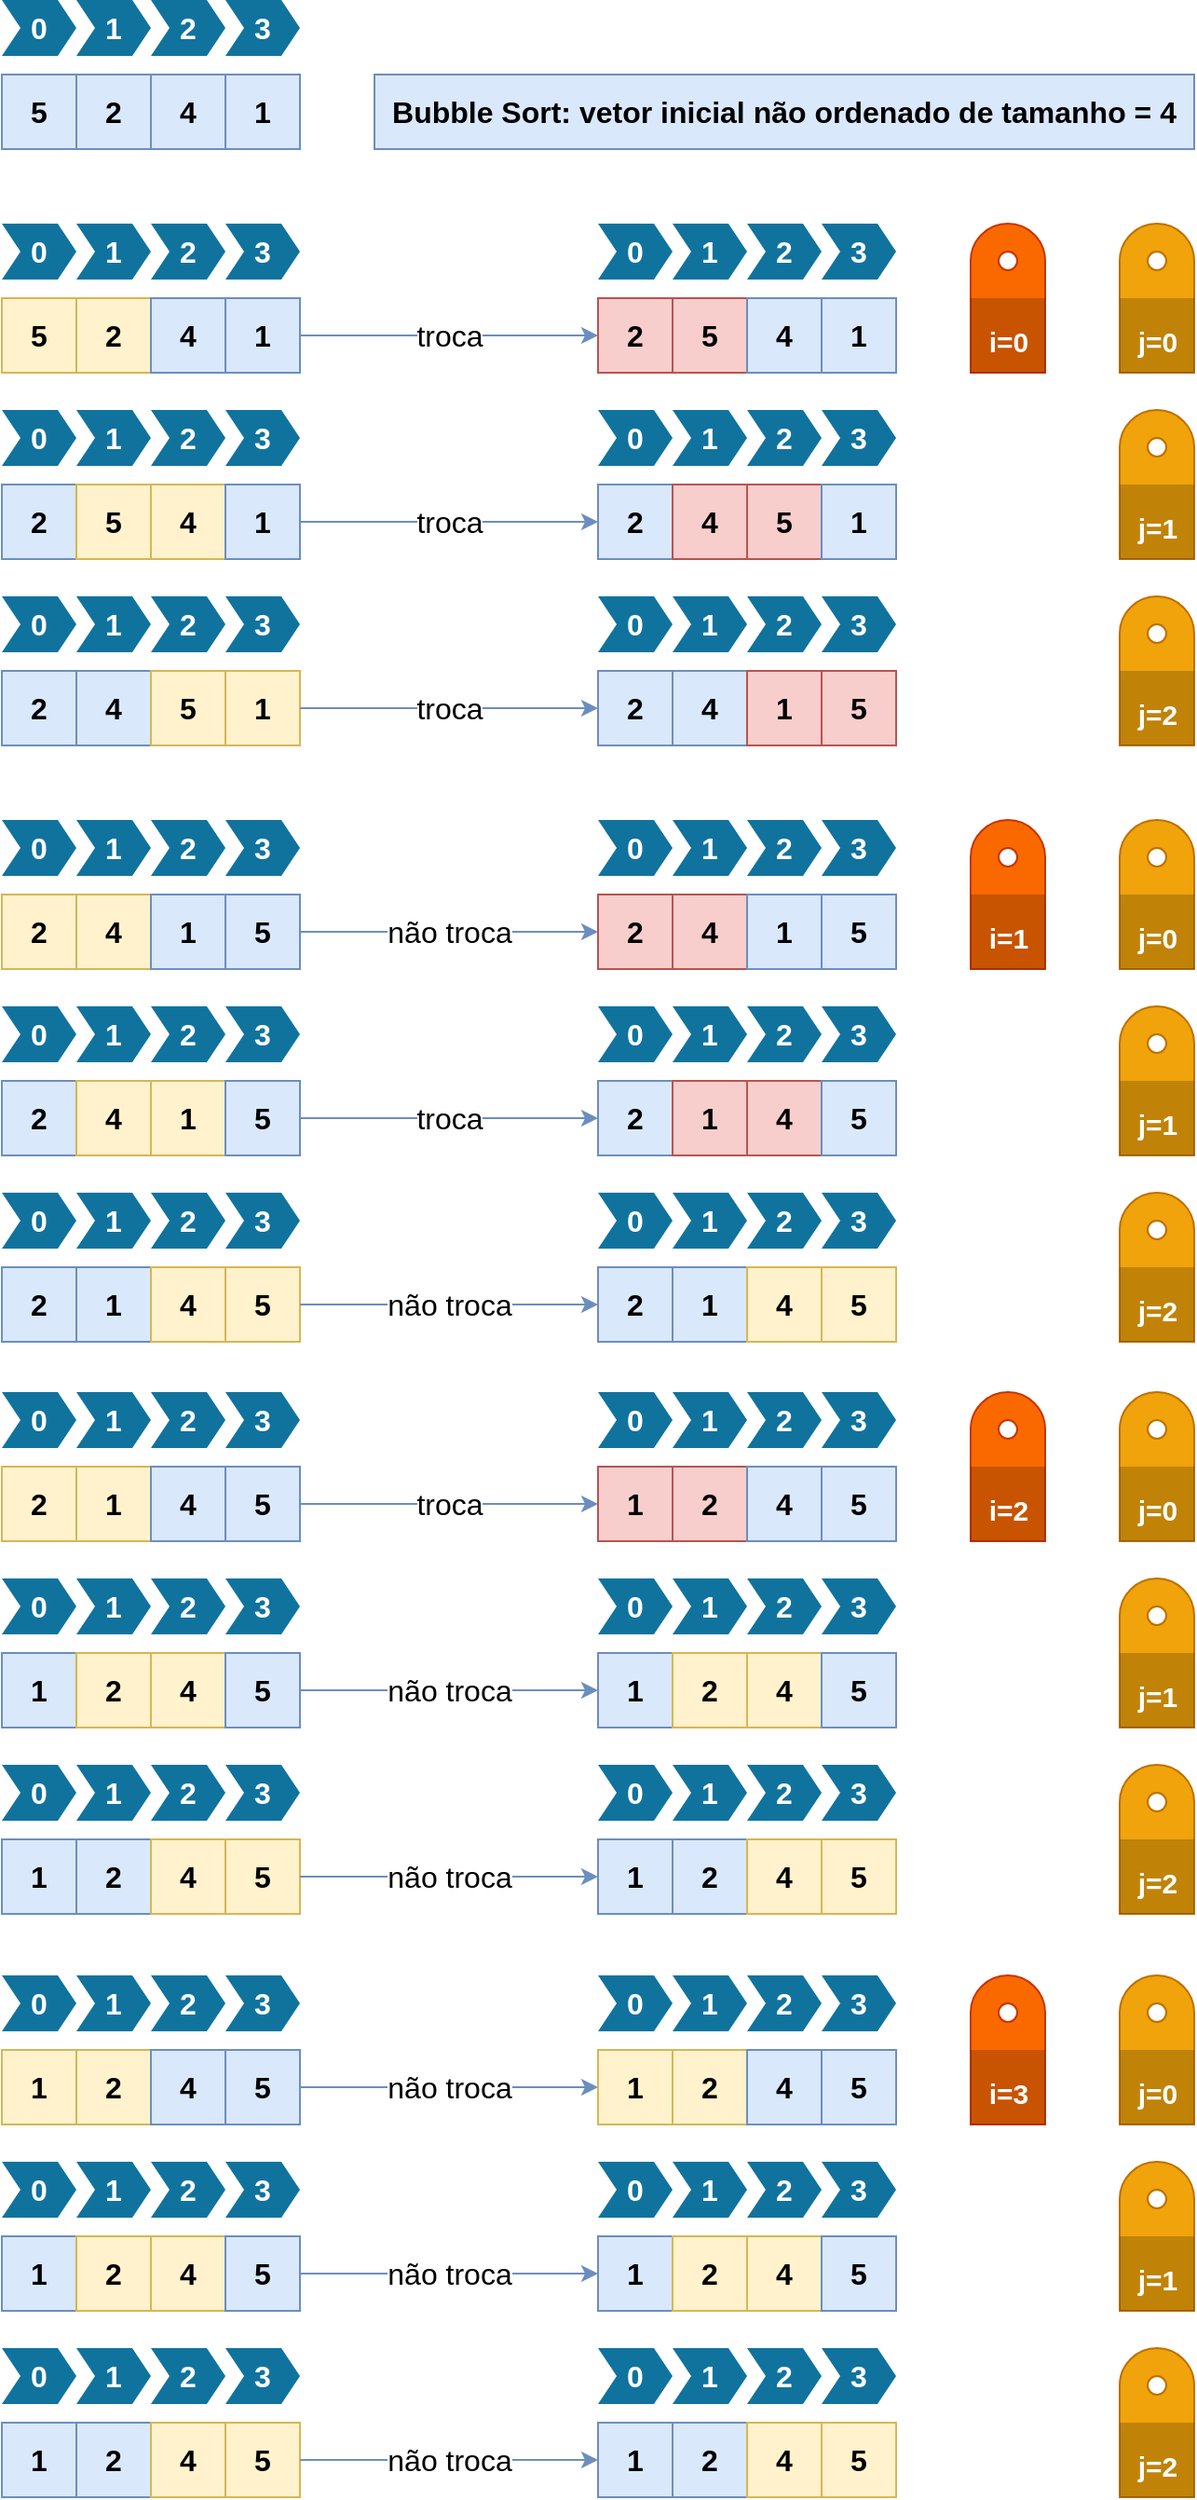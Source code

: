 <mxfile version="11.1.4" type="device"><diagram id="06ui7a1hDlvZNPyMmsGV" name="Page-1"><mxGraphModel dx="1422" dy="803" grid="1" gridSize="10" guides="1" tooltips="1" connect="1" arrows="1" fold="1" page="1" pageScale="1" pageWidth="1169" pageHeight="827" math="0" shadow="0"><root><mxCell id="0"/><mxCell id="1" parent="0"/><mxCell id="purDDf-Hd9RCgGTL6EPv-1" value="0" style="shape=step;perimeter=stepPerimeter;whiteSpace=wrap;html=1;fixedSize=1;size=10;fillColor=#10739E;strokeColor=none;fontSize=16;fontColor=#FFFFFF;fontStyle=1;align=center;rounded=0;" vertex="1" parent="1"><mxGeometry x="40" y="80" width="40" height="30" as="geometry"/></mxCell><mxCell id="purDDf-Hd9RCgGTL6EPv-6" value="5" style="shape=rect;fillColor=#dae8fc;strokeColor=#6c8ebf;fontSize=16;html=1;whiteSpace=wrap;align=center;verticalAlign=middle;spacing=5;rounded=0;fontStyle=1;direction=south;" vertex="1" parent="1"><mxGeometry x="40" y="120" width="40" height="40" as="geometry"/></mxCell><mxCell id="purDDf-Hd9RCgGTL6EPv-21" value="1" style="shape=step;perimeter=stepPerimeter;whiteSpace=wrap;html=1;fixedSize=1;size=10;fillColor=#10739E;strokeColor=none;fontSize=16;fontColor=#FFFFFF;fontStyle=1;align=center;rounded=0;" vertex="1" parent="1"><mxGeometry x="80" y="80" width="40" height="30" as="geometry"/></mxCell><mxCell id="purDDf-Hd9RCgGTL6EPv-22" value="2" style="shape=rect;fillColor=#dae8fc;strokeColor=#6c8ebf;fontSize=16;html=1;whiteSpace=wrap;align=center;verticalAlign=middle;spacing=5;rounded=0;fontStyle=1;direction=south;" vertex="1" parent="1"><mxGeometry x="80" y="120" width="40" height="40" as="geometry"/></mxCell><mxCell id="purDDf-Hd9RCgGTL6EPv-23" value="2" style="shape=step;perimeter=stepPerimeter;whiteSpace=wrap;html=1;fixedSize=1;size=10;fillColor=#10739E;strokeColor=none;fontSize=16;fontColor=#FFFFFF;fontStyle=1;align=center;rounded=0;" vertex="1" parent="1"><mxGeometry x="120" y="80" width="40" height="30" as="geometry"/></mxCell><mxCell id="purDDf-Hd9RCgGTL6EPv-24" value="4" style="shape=rect;fillColor=#dae8fc;strokeColor=#6c8ebf;fontSize=16;html=1;whiteSpace=wrap;align=center;verticalAlign=middle;spacing=5;rounded=0;fontStyle=1;direction=south;" vertex="1" parent="1"><mxGeometry x="120" y="120" width="40" height="40" as="geometry"/></mxCell><mxCell id="purDDf-Hd9RCgGTL6EPv-25" value="3" style="shape=step;perimeter=stepPerimeter;whiteSpace=wrap;html=1;fixedSize=1;size=10;fillColor=#10739E;strokeColor=none;fontSize=16;fontColor=#FFFFFF;fontStyle=1;align=center;rounded=0;" vertex="1" parent="1"><mxGeometry x="160" y="80" width="40" height="30" as="geometry"/></mxCell><mxCell id="purDDf-Hd9RCgGTL6EPv-26" value="1" style="shape=rect;fillColor=#dae8fc;strokeColor=#6c8ebf;fontSize=16;html=1;whiteSpace=wrap;align=center;verticalAlign=middle;spacing=5;rounded=0;fontStyle=1;direction=south;" vertex="1" parent="1"><mxGeometry x="160" y="120" width="40" height="40" as="geometry"/></mxCell><mxCell id="purDDf-Hd9RCgGTL6EPv-72" value="0" style="shape=step;perimeter=stepPerimeter;whiteSpace=wrap;html=1;fixedSize=1;size=10;fillColor=#10739E;strokeColor=none;fontSize=16;fontColor=#FFFFFF;fontStyle=1;align=center;rounded=0;" vertex="1" parent="1"><mxGeometry x="40" y="200" width="40" height="30" as="geometry"/></mxCell><mxCell id="purDDf-Hd9RCgGTL6EPv-73" value="5" style="shape=rect;fillColor=#fff2cc;strokeColor=#d6b656;fontSize=16;html=1;whiteSpace=wrap;align=center;verticalAlign=middle;spacing=5;rounded=0;fontStyle=1;direction=south;" vertex="1" parent="1"><mxGeometry x="40" y="240" width="40" height="40" as="geometry"/></mxCell><mxCell id="purDDf-Hd9RCgGTL6EPv-74" value="1" style="shape=step;perimeter=stepPerimeter;whiteSpace=wrap;html=1;fixedSize=1;size=10;fillColor=#10739E;strokeColor=none;fontSize=16;fontColor=#FFFFFF;fontStyle=1;align=center;rounded=0;" vertex="1" parent="1"><mxGeometry x="80" y="200" width="40" height="30" as="geometry"/></mxCell><mxCell id="purDDf-Hd9RCgGTL6EPv-75" value="2" style="shape=rect;fillColor=#fff2cc;strokeColor=#d6b656;fontSize=16;html=1;whiteSpace=wrap;align=center;verticalAlign=middle;spacing=5;rounded=0;fontStyle=1;direction=south;" vertex="1" parent="1"><mxGeometry x="80" y="240" width="40" height="40" as="geometry"/></mxCell><mxCell id="purDDf-Hd9RCgGTL6EPv-76" value="2" style="shape=step;perimeter=stepPerimeter;whiteSpace=wrap;html=1;fixedSize=1;size=10;fillColor=#10739E;strokeColor=none;fontSize=16;fontColor=#FFFFFF;fontStyle=1;align=center;rounded=0;" vertex="1" parent="1"><mxGeometry x="120" y="200" width="40" height="30" as="geometry"/></mxCell><mxCell id="purDDf-Hd9RCgGTL6EPv-77" value="4" style="shape=rect;fillColor=#dae8fc;strokeColor=#6c8ebf;fontSize=16;html=1;whiteSpace=wrap;align=center;verticalAlign=middle;spacing=5;rounded=0;fontStyle=1;direction=south;" vertex="1" parent="1"><mxGeometry x="120" y="240" width="40" height="40" as="geometry"/></mxCell><mxCell id="purDDf-Hd9RCgGTL6EPv-78" value="3" style="shape=step;perimeter=stepPerimeter;whiteSpace=wrap;html=1;fixedSize=1;size=10;fillColor=#10739E;strokeColor=none;fontSize=16;fontColor=#FFFFFF;fontStyle=1;align=center;rounded=0;" vertex="1" parent="1"><mxGeometry x="160" y="200" width="40" height="30" as="geometry"/></mxCell><mxCell id="purDDf-Hd9RCgGTL6EPv-79" value="1" style="shape=rect;fillColor=#dae8fc;strokeColor=#6c8ebf;fontSize=16;html=1;whiteSpace=wrap;align=center;verticalAlign=middle;spacing=5;rounded=0;fontStyle=1;direction=south;" vertex="1" parent="1"><mxGeometry x="160" y="240" width="40" height="40" as="geometry"/></mxCell><mxCell id="purDDf-Hd9RCgGTL6EPv-102" value="troca" style="edgeStyle=orthogonalEdgeStyle;rounded=0;orthogonalLoop=1;jettySize=auto;html=1;exitX=0.5;exitY=0;exitDx=0;exitDy=0;entryX=0.5;entryY=1;entryDx=0;entryDy=0;fontSize=16;fillColor=#dae8fc;strokeColor=#6c8ebf;" edge="1" parent="1" source="purDDf-Hd9RCgGTL6EPv-79" target="purDDf-Hd9RCgGTL6EPv-93"><mxGeometry relative="1" as="geometry"><mxPoint x="240" y="260" as="sourcePoint"/></mxGeometry></mxCell><mxCell id="purDDf-Hd9RCgGTL6EPv-92" value="0" style="shape=step;perimeter=stepPerimeter;whiteSpace=wrap;html=1;fixedSize=1;size=10;fillColor=#10739E;strokeColor=none;fontSize=16;fontColor=#FFFFFF;fontStyle=1;align=center;rounded=0;" vertex="1" parent="1"><mxGeometry x="360" y="200" width="40" height="30" as="geometry"/></mxCell><mxCell id="purDDf-Hd9RCgGTL6EPv-93" value="2" style="shape=rect;fillColor=#f8cecc;strokeColor=#b85450;fontSize=16;html=1;whiteSpace=wrap;align=center;verticalAlign=middle;spacing=5;rounded=0;fontStyle=1;direction=south;" vertex="1" parent="1"><mxGeometry x="360" y="240" width="40" height="40" as="geometry"/></mxCell><mxCell id="purDDf-Hd9RCgGTL6EPv-94" value="1" style="shape=step;perimeter=stepPerimeter;whiteSpace=wrap;html=1;fixedSize=1;size=10;fillColor=#10739E;strokeColor=none;fontSize=16;fontColor=#FFFFFF;fontStyle=1;align=center;rounded=0;" vertex="1" parent="1"><mxGeometry x="400" y="200" width="40" height="30" as="geometry"/></mxCell><mxCell id="purDDf-Hd9RCgGTL6EPv-95" value="5" style="shape=rect;fillColor=#f8cecc;strokeColor=#b85450;fontSize=16;html=1;whiteSpace=wrap;align=center;verticalAlign=middle;spacing=5;rounded=0;fontStyle=1;direction=south;" vertex="1" parent="1"><mxGeometry x="400" y="240" width="40" height="40" as="geometry"/></mxCell><mxCell id="purDDf-Hd9RCgGTL6EPv-96" value="2" style="shape=step;perimeter=stepPerimeter;whiteSpace=wrap;html=1;fixedSize=1;size=10;fillColor=#10739E;strokeColor=none;fontSize=16;fontColor=#FFFFFF;fontStyle=1;align=center;rounded=0;" vertex="1" parent="1"><mxGeometry x="440" y="200" width="40" height="30" as="geometry"/></mxCell><mxCell id="purDDf-Hd9RCgGTL6EPv-97" value="4" style="shape=rect;fillColor=#dae8fc;strokeColor=#6c8ebf;fontSize=16;html=1;whiteSpace=wrap;align=center;verticalAlign=middle;spacing=5;rounded=0;fontStyle=1;direction=south;" vertex="1" parent="1"><mxGeometry x="440" y="240" width="40" height="40" as="geometry"/></mxCell><mxCell id="purDDf-Hd9RCgGTL6EPv-98" value="3" style="shape=step;perimeter=stepPerimeter;whiteSpace=wrap;html=1;fixedSize=1;size=10;fillColor=#10739E;strokeColor=none;fontSize=16;fontColor=#FFFFFF;fontStyle=1;align=center;rounded=0;" vertex="1" parent="1"><mxGeometry x="480" y="200" width="40" height="30" as="geometry"/></mxCell><mxCell id="purDDf-Hd9RCgGTL6EPv-99" value="1" style="shape=rect;fillColor=#dae8fc;strokeColor=#6c8ebf;fontSize=16;html=1;whiteSpace=wrap;align=center;verticalAlign=middle;spacing=5;rounded=0;fontStyle=1;direction=south;" vertex="1" parent="1"><mxGeometry x="480" y="240" width="40" height="40" as="geometry"/></mxCell><mxCell id="purDDf-Hd9RCgGTL6EPv-103" value="0" style="shape=step;perimeter=stepPerimeter;whiteSpace=wrap;html=1;fixedSize=1;size=10;fillColor=#10739E;strokeColor=none;fontSize=16;fontColor=#FFFFFF;fontStyle=1;align=center;rounded=0;" vertex="1" parent="1"><mxGeometry x="40" y="300" width="40" height="30" as="geometry"/></mxCell><mxCell id="purDDf-Hd9RCgGTL6EPv-104" value="2" style="shape=rect;fillColor=#dae8fc;strokeColor=#6c8ebf;fontSize=16;html=1;whiteSpace=wrap;align=center;verticalAlign=middle;spacing=5;rounded=0;fontStyle=1;direction=south;" vertex="1" parent="1"><mxGeometry x="40" y="340" width="40" height="40" as="geometry"/></mxCell><mxCell id="purDDf-Hd9RCgGTL6EPv-105" value="1" style="shape=step;perimeter=stepPerimeter;whiteSpace=wrap;html=1;fixedSize=1;size=10;fillColor=#10739E;strokeColor=none;fontSize=16;fontColor=#FFFFFF;fontStyle=1;align=center;rounded=0;" vertex="1" parent="1"><mxGeometry x="80" y="300" width="40" height="30" as="geometry"/></mxCell><mxCell id="purDDf-Hd9RCgGTL6EPv-106" value="5" style="shape=rect;fillColor=#fff2cc;strokeColor=#d6b656;fontSize=16;html=1;whiteSpace=wrap;align=center;verticalAlign=middle;spacing=5;rounded=0;fontStyle=1;direction=south;" vertex="1" parent="1"><mxGeometry x="80" y="340" width="40" height="40" as="geometry"/></mxCell><mxCell id="purDDf-Hd9RCgGTL6EPv-107" value="2" style="shape=step;perimeter=stepPerimeter;whiteSpace=wrap;html=1;fixedSize=1;size=10;fillColor=#10739E;strokeColor=none;fontSize=16;fontColor=#FFFFFF;fontStyle=1;align=center;rounded=0;" vertex="1" parent="1"><mxGeometry x="120" y="300" width="40" height="30" as="geometry"/></mxCell><mxCell id="purDDf-Hd9RCgGTL6EPv-108" value="4" style="shape=rect;fillColor=#fff2cc;strokeColor=#d6b656;fontSize=16;html=1;whiteSpace=wrap;align=center;verticalAlign=middle;spacing=5;rounded=0;fontStyle=1;direction=south;" vertex="1" parent="1"><mxGeometry x="120" y="340" width="40" height="40" as="geometry"/></mxCell><mxCell id="purDDf-Hd9RCgGTL6EPv-109" value="3" style="shape=step;perimeter=stepPerimeter;whiteSpace=wrap;html=1;fixedSize=1;size=10;fillColor=#10739E;strokeColor=none;fontSize=16;fontColor=#FFFFFF;fontStyle=1;align=center;rounded=0;" vertex="1" parent="1"><mxGeometry x="160" y="300" width="40" height="30" as="geometry"/></mxCell><mxCell id="purDDf-Hd9RCgGTL6EPv-110" value="1" style="shape=rect;fillColor=#dae8fc;strokeColor=#6c8ebf;fontSize=16;html=1;whiteSpace=wrap;align=center;verticalAlign=middle;spacing=5;rounded=0;fontStyle=1;direction=south;" vertex="1" parent="1"><mxGeometry x="160" y="340" width="40" height="40" as="geometry"/></mxCell><mxCell id="purDDf-Hd9RCgGTL6EPv-112" value="troca" style="edgeStyle=orthogonalEdgeStyle;rounded=0;orthogonalLoop=1;jettySize=auto;html=1;entryX=0.5;entryY=1;entryDx=0;entryDy=0;fontSize=16;fillColor=#dae8fc;strokeColor=#6c8ebf;" edge="1" parent="1" source="purDDf-Hd9RCgGTL6EPv-110" target="purDDf-Hd9RCgGTL6EPv-115"><mxGeometry relative="1" as="geometry"><mxPoint x="240" y="360" as="sourcePoint"/></mxGeometry></mxCell><mxCell id="purDDf-Hd9RCgGTL6EPv-114" value="0" style="shape=step;perimeter=stepPerimeter;whiteSpace=wrap;html=1;fixedSize=1;size=10;fillColor=#10739E;strokeColor=none;fontSize=16;fontColor=#FFFFFF;fontStyle=1;align=center;rounded=0;" vertex="1" parent="1"><mxGeometry x="360" y="300" width="40" height="30" as="geometry"/></mxCell><mxCell id="purDDf-Hd9RCgGTL6EPv-115" value="2" style="shape=rect;fillColor=#dae8fc;strokeColor=#6c8ebf;fontSize=16;html=1;whiteSpace=wrap;align=center;verticalAlign=middle;spacing=5;rounded=0;fontStyle=1;direction=south;" vertex="1" parent="1"><mxGeometry x="360" y="340" width="40" height="40" as="geometry"/></mxCell><mxCell id="purDDf-Hd9RCgGTL6EPv-116" value="1" style="shape=step;perimeter=stepPerimeter;whiteSpace=wrap;html=1;fixedSize=1;size=10;fillColor=#10739E;strokeColor=none;fontSize=16;fontColor=#FFFFFF;fontStyle=1;align=center;rounded=0;" vertex="1" parent="1"><mxGeometry x="400" y="300" width="40" height="30" as="geometry"/></mxCell><mxCell id="purDDf-Hd9RCgGTL6EPv-117" value="4" style="shape=rect;fillColor=#f8cecc;strokeColor=#b85450;fontSize=16;html=1;whiteSpace=wrap;align=center;verticalAlign=middle;spacing=5;rounded=0;fontStyle=1;direction=south;" vertex="1" parent="1"><mxGeometry x="400" y="340" width="40" height="40" as="geometry"/></mxCell><mxCell id="purDDf-Hd9RCgGTL6EPv-118" value="2" style="shape=step;perimeter=stepPerimeter;whiteSpace=wrap;html=1;fixedSize=1;size=10;fillColor=#10739E;strokeColor=none;fontSize=16;fontColor=#FFFFFF;fontStyle=1;align=center;rounded=0;" vertex="1" parent="1"><mxGeometry x="440" y="300" width="40" height="30" as="geometry"/></mxCell><mxCell id="purDDf-Hd9RCgGTL6EPv-119" value="5" style="shape=rect;fillColor=#f8cecc;strokeColor=#b85450;fontSize=16;html=1;whiteSpace=wrap;align=center;verticalAlign=middle;spacing=5;rounded=0;fontStyle=1;direction=south;" vertex="1" parent="1"><mxGeometry x="440" y="340" width="40" height="40" as="geometry"/></mxCell><mxCell id="purDDf-Hd9RCgGTL6EPv-120" value="3" style="shape=step;perimeter=stepPerimeter;whiteSpace=wrap;html=1;fixedSize=1;size=10;fillColor=#10739E;strokeColor=none;fontSize=16;fontColor=#FFFFFF;fontStyle=1;align=center;rounded=0;" vertex="1" parent="1"><mxGeometry x="480" y="300" width="40" height="30" as="geometry"/></mxCell><mxCell id="purDDf-Hd9RCgGTL6EPv-121" value="1" style="shape=rect;fillColor=#dae8fc;strokeColor=#6c8ebf;fontSize=16;html=1;whiteSpace=wrap;align=center;verticalAlign=middle;spacing=5;rounded=0;fontStyle=1;direction=south;" vertex="1" parent="1"><mxGeometry x="480" y="340" width="40" height="40" as="geometry"/></mxCell><mxCell id="purDDf-Hd9RCgGTL6EPv-124" value="0" style="shape=step;perimeter=stepPerimeter;whiteSpace=wrap;html=1;fixedSize=1;size=10;fillColor=#10739E;strokeColor=none;fontSize=16;fontColor=#FFFFFF;fontStyle=1;align=center;rounded=0;" vertex="1" parent="1"><mxGeometry x="40" y="400" width="40" height="30" as="geometry"/></mxCell><mxCell id="purDDf-Hd9RCgGTL6EPv-125" value="2" style="shape=rect;fillColor=#dae8fc;strokeColor=#6c8ebf;fontSize=16;html=1;whiteSpace=wrap;align=center;verticalAlign=middle;spacing=5;rounded=0;fontStyle=1;direction=south;" vertex="1" parent="1"><mxGeometry x="40" y="440" width="40" height="40" as="geometry"/></mxCell><mxCell id="purDDf-Hd9RCgGTL6EPv-126" value="1" style="shape=step;perimeter=stepPerimeter;whiteSpace=wrap;html=1;fixedSize=1;size=10;fillColor=#10739E;strokeColor=none;fontSize=16;fontColor=#FFFFFF;fontStyle=1;align=center;rounded=0;" vertex="1" parent="1"><mxGeometry x="80" y="400" width="40" height="30" as="geometry"/></mxCell><mxCell id="purDDf-Hd9RCgGTL6EPv-127" value="4" style="shape=rect;fillColor=#dae8fc;strokeColor=#6c8ebf;fontSize=16;html=1;whiteSpace=wrap;align=center;verticalAlign=middle;spacing=5;rounded=0;fontStyle=1;direction=south;" vertex="1" parent="1"><mxGeometry x="80" y="440" width="40" height="40" as="geometry"/></mxCell><mxCell id="purDDf-Hd9RCgGTL6EPv-128" value="2" style="shape=step;perimeter=stepPerimeter;whiteSpace=wrap;html=1;fixedSize=1;size=10;fillColor=#10739E;strokeColor=none;fontSize=16;fontColor=#FFFFFF;fontStyle=1;align=center;rounded=0;" vertex="1" parent="1"><mxGeometry x="120" y="400" width="40" height="30" as="geometry"/></mxCell><mxCell id="purDDf-Hd9RCgGTL6EPv-129" value="5" style="shape=rect;fillColor=#fff2cc;strokeColor=#d6b656;fontSize=16;html=1;whiteSpace=wrap;align=center;verticalAlign=middle;spacing=5;rounded=0;fontStyle=1;direction=south;" vertex="1" parent="1"><mxGeometry x="120" y="440" width="40" height="40" as="geometry"/></mxCell><mxCell id="purDDf-Hd9RCgGTL6EPv-130" value="3" style="shape=step;perimeter=stepPerimeter;whiteSpace=wrap;html=1;fixedSize=1;size=10;fillColor=#10739E;strokeColor=none;fontSize=16;fontColor=#FFFFFF;fontStyle=1;align=center;rounded=0;" vertex="1" parent="1"><mxGeometry x="160" y="400" width="40" height="30" as="geometry"/></mxCell><mxCell id="purDDf-Hd9RCgGTL6EPv-131" value="1" style="shape=rect;fillColor=#fff2cc;strokeColor=#d6b656;fontSize=16;html=1;whiteSpace=wrap;align=center;verticalAlign=middle;spacing=5;rounded=0;fontStyle=1;direction=south;" vertex="1" parent="1"><mxGeometry x="160" y="440" width="40" height="40" as="geometry"/></mxCell><mxCell id="purDDf-Hd9RCgGTL6EPv-133" value="troca" style="edgeStyle=orthogonalEdgeStyle;rounded=0;orthogonalLoop=1;jettySize=auto;html=1;exitX=0.5;exitY=0;exitDx=0;exitDy=0;entryX=0.5;entryY=1;entryDx=0;entryDy=0;fontSize=16;fillColor=#dae8fc;strokeColor=#6c8ebf;" edge="1" parent="1" source="purDDf-Hd9RCgGTL6EPv-131" target="purDDf-Hd9RCgGTL6EPv-136"><mxGeometry relative="1" as="geometry"><mxPoint x="240" y="460" as="sourcePoint"/></mxGeometry></mxCell><mxCell id="purDDf-Hd9RCgGTL6EPv-135" value="0" style="shape=step;perimeter=stepPerimeter;whiteSpace=wrap;html=1;fixedSize=1;size=10;fillColor=#10739E;strokeColor=none;fontSize=16;fontColor=#FFFFFF;fontStyle=1;align=center;rounded=0;" vertex="1" parent="1"><mxGeometry x="360" y="400" width="40" height="30" as="geometry"/></mxCell><mxCell id="purDDf-Hd9RCgGTL6EPv-136" value="2" style="shape=rect;fillColor=#dae8fc;strokeColor=#6c8ebf;fontSize=16;html=1;whiteSpace=wrap;align=center;verticalAlign=middle;spacing=5;rounded=0;fontStyle=1;direction=south;" vertex="1" parent="1"><mxGeometry x="360" y="440" width="40" height="40" as="geometry"/></mxCell><mxCell id="purDDf-Hd9RCgGTL6EPv-137" value="1" style="shape=step;perimeter=stepPerimeter;whiteSpace=wrap;html=1;fixedSize=1;size=10;fillColor=#10739E;strokeColor=none;fontSize=16;fontColor=#FFFFFF;fontStyle=1;align=center;rounded=0;" vertex="1" parent="1"><mxGeometry x="400" y="400" width="40" height="30" as="geometry"/></mxCell><mxCell id="purDDf-Hd9RCgGTL6EPv-138" value="4" style="shape=rect;fillColor=#dae8fc;strokeColor=#6c8ebf;fontSize=16;html=1;whiteSpace=wrap;align=center;verticalAlign=middle;spacing=5;rounded=0;fontStyle=1;direction=south;" vertex="1" parent="1"><mxGeometry x="400" y="440" width="40" height="40" as="geometry"/></mxCell><mxCell id="purDDf-Hd9RCgGTL6EPv-139" value="2" style="shape=step;perimeter=stepPerimeter;whiteSpace=wrap;html=1;fixedSize=1;size=10;fillColor=#10739E;strokeColor=none;fontSize=16;fontColor=#FFFFFF;fontStyle=1;align=center;rounded=0;" vertex="1" parent="1"><mxGeometry x="440" y="400" width="40" height="30" as="geometry"/></mxCell><mxCell id="purDDf-Hd9RCgGTL6EPv-140" value="1" style="shape=rect;fillColor=#f8cecc;strokeColor=#b85450;fontSize=16;html=1;whiteSpace=wrap;align=center;verticalAlign=middle;spacing=5;rounded=0;fontStyle=1;direction=south;" vertex="1" parent="1"><mxGeometry x="440" y="440" width="40" height="40" as="geometry"/></mxCell><mxCell id="purDDf-Hd9RCgGTL6EPv-141" value="3" style="shape=step;perimeter=stepPerimeter;whiteSpace=wrap;html=1;fixedSize=1;size=10;fillColor=#10739E;strokeColor=none;fontSize=16;fontColor=#FFFFFF;fontStyle=1;align=center;rounded=0;" vertex="1" parent="1"><mxGeometry x="480" y="400" width="40" height="30" as="geometry"/></mxCell><mxCell id="purDDf-Hd9RCgGTL6EPv-142" value="5" style="shape=rect;fillColor=#f8cecc;strokeColor=#b85450;fontSize=16;html=1;whiteSpace=wrap;align=center;verticalAlign=middle;spacing=5;rounded=0;fontStyle=1;direction=south;" vertex="1" parent="1"><mxGeometry x="480" y="440" width="40" height="40" as="geometry"/></mxCell><mxCell id="purDDf-Hd9RCgGTL6EPv-181" value="i=0" style="verticalLabelPosition=middle;verticalAlign=bottom;html=1;shape=mxgraph.infographic.circularDial;dy=15;fillColor=#fa6800;strokeColor=#C73500;labelPosition=center;align=center;fontColor=#ffffff;fontStyle=1;fontSize=15;spacingBottom=5;" vertex="1" parent="1"><mxGeometry x="560" y="200" width="40" height="80" as="geometry"/></mxCell><mxCell id="purDDf-Hd9RCgGTL6EPv-182" value="j=0" style="verticalLabelPosition=middle;verticalAlign=bottom;html=1;shape=mxgraph.infographic.circularDial;dy=15;fillColor=#f0a30a;strokeColor=#BD7000;labelPosition=center;align=center;fontColor=#ffffff;fontStyle=1;fontSize=15;spacingBottom=5;" vertex="1" parent="1"><mxGeometry x="640" y="200" width="40" height="80" as="geometry"/></mxCell><mxCell id="purDDf-Hd9RCgGTL6EPv-183" value="j=1" style="verticalLabelPosition=middle;verticalAlign=bottom;html=1;shape=mxgraph.infographic.circularDial;dy=15;fillColor=#f0a30a;strokeColor=#BD7000;labelPosition=center;align=center;fontColor=#ffffff;fontStyle=1;fontSize=15;spacingBottom=5;" vertex="1" parent="1"><mxGeometry x="640" y="300" width="40" height="80" as="geometry"/></mxCell><mxCell id="purDDf-Hd9RCgGTL6EPv-184" value="j=2" style="verticalLabelPosition=middle;verticalAlign=bottom;html=1;shape=mxgraph.infographic.circularDial;dy=15;fillColor=#f0a30a;strokeColor=#BD7000;labelPosition=center;align=center;fontColor=#ffffff;fontStyle=1;fontSize=15;spacingBottom=5;" vertex="1" parent="1"><mxGeometry x="640" y="400" width="40" height="80" as="geometry"/></mxCell><mxCell id="purDDf-Hd9RCgGTL6EPv-242" value="&lt;b style=&quot;font-size: 16px&quot;&gt;Bubble Sort: vetor inicial não ordenado de tamanho = 4&lt;/b&gt;" style="shape=rect;fillColor=#dae8fc;strokeColor=#6c8ebf;fontSize=12;html=1;whiteSpace=wrap;align=center;verticalAlign=middle;spacing=5;" vertex="1" parent="1"><mxGeometry x="240" y="120" width="440" height="40" as="geometry"/></mxCell><mxCell id="purDDf-Hd9RCgGTL6EPv-243" value="0" style="shape=step;perimeter=stepPerimeter;whiteSpace=wrap;html=1;fixedSize=1;size=10;fillColor=#10739E;strokeColor=none;fontSize=16;fontColor=#FFFFFF;fontStyle=1;align=center;rounded=0;" vertex="1" parent="1"><mxGeometry x="40" y="520" width="40" height="30" as="geometry"/></mxCell><mxCell id="purDDf-Hd9RCgGTL6EPv-244" value="2" style="shape=rect;fillColor=#fff2cc;strokeColor=#d6b656;fontSize=16;html=1;whiteSpace=wrap;align=center;verticalAlign=middle;spacing=5;rounded=0;fontStyle=1;direction=south;" vertex="1" parent="1"><mxGeometry x="40" y="560" width="40" height="40" as="geometry"/></mxCell><mxCell id="purDDf-Hd9RCgGTL6EPv-245" value="1" style="shape=step;perimeter=stepPerimeter;whiteSpace=wrap;html=1;fixedSize=1;size=10;fillColor=#10739E;strokeColor=none;fontSize=16;fontColor=#FFFFFF;fontStyle=1;align=center;rounded=0;" vertex="1" parent="1"><mxGeometry x="80" y="520" width="40" height="30" as="geometry"/></mxCell><mxCell id="purDDf-Hd9RCgGTL6EPv-246" value="4" style="shape=rect;fillColor=#fff2cc;strokeColor=#d6b656;fontSize=16;html=1;whiteSpace=wrap;align=center;verticalAlign=middle;spacing=5;rounded=0;fontStyle=1;direction=south;" vertex="1" parent="1"><mxGeometry x="80" y="560" width="40" height="40" as="geometry"/></mxCell><mxCell id="purDDf-Hd9RCgGTL6EPv-247" value="2" style="shape=step;perimeter=stepPerimeter;whiteSpace=wrap;html=1;fixedSize=1;size=10;fillColor=#10739E;strokeColor=none;fontSize=16;fontColor=#FFFFFF;fontStyle=1;align=center;rounded=0;" vertex="1" parent="1"><mxGeometry x="120" y="520" width="40" height="30" as="geometry"/></mxCell><mxCell id="purDDf-Hd9RCgGTL6EPv-248" value="1" style="shape=rect;fillColor=#dae8fc;strokeColor=#6c8ebf;fontSize=16;html=1;whiteSpace=wrap;align=center;verticalAlign=middle;spacing=5;rounded=0;fontStyle=1;direction=south;" vertex="1" parent="1"><mxGeometry x="120" y="560" width="40" height="40" as="geometry"/></mxCell><mxCell id="purDDf-Hd9RCgGTL6EPv-249" value="3" style="shape=step;perimeter=stepPerimeter;whiteSpace=wrap;html=1;fixedSize=1;size=10;fillColor=#10739E;strokeColor=none;fontSize=16;fontColor=#FFFFFF;fontStyle=1;align=center;rounded=0;" vertex="1" parent="1"><mxGeometry x="160" y="520" width="40" height="30" as="geometry"/></mxCell><mxCell id="purDDf-Hd9RCgGTL6EPv-250" value="5" style="shape=rect;fillColor=#dae8fc;strokeColor=#6c8ebf;fontSize=16;html=1;whiteSpace=wrap;align=center;verticalAlign=middle;spacing=5;rounded=0;fontStyle=1;direction=south;" vertex="1" parent="1"><mxGeometry x="160" y="560" width="40" height="40" as="geometry"/></mxCell><mxCell id="purDDf-Hd9RCgGTL6EPv-251" value="não troca" style="edgeStyle=orthogonalEdgeStyle;rounded=0;orthogonalLoop=1;jettySize=auto;html=1;exitX=0.5;exitY=0;exitDx=0;exitDy=0;entryX=0.5;entryY=1;entryDx=0;entryDy=0;fontSize=16;fillColor=#dae8fc;strokeColor=#6c8ebf;" edge="1" parent="1" source="purDDf-Hd9RCgGTL6EPv-250" target="purDDf-Hd9RCgGTL6EPv-253"><mxGeometry relative="1" as="geometry"><mxPoint x="240" y="580" as="sourcePoint"/></mxGeometry></mxCell><mxCell id="purDDf-Hd9RCgGTL6EPv-252" value="0" style="shape=step;perimeter=stepPerimeter;whiteSpace=wrap;html=1;fixedSize=1;size=10;fillColor=#10739E;strokeColor=none;fontSize=16;fontColor=#FFFFFF;fontStyle=1;align=center;rounded=0;" vertex="1" parent="1"><mxGeometry x="360" y="520" width="40" height="30" as="geometry"/></mxCell><mxCell id="purDDf-Hd9RCgGTL6EPv-253" value="2" style="shape=rect;fillColor=#f8cecc;strokeColor=#b85450;fontSize=16;html=1;whiteSpace=wrap;align=center;verticalAlign=middle;spacing=5;rounded=0;fontStyle=1;direction=south;" vertex="1" parent="1"><mxGeometry x="360" y="560" width="40" height="40" as="geometry"/></mxCell><mxCell id="purDDf-Hd9RCgGTL6EPv-254" value="1" style="shape=step;perimeter=stepPerimeter;whiteSpace=wrap;html=1;fixedSize=1;size=10;fillColor=#10739E;strokeColor=none;fontSize=16;fontColor=#FFFFFF;fontStyle=1;align=center;rounded=0;" vertex="1" parent="1"><mxGeometry x="400" y="520" width="40" height="30" as="geometry"/></mxCell><mxCell id="purDDf-Hd9RCgGTL6EPv-255" value="4" style="shape=rect;fillColor=#f8cecc;strokeColor=#b85450;fontSize=16;html=1;whiteSpace=wrap;align=center;verticalAlign=middle;spacing=5;rounded=0;fontStyle=1;direction=south;" vertex="1" parent="1"><mxGeometry x="400" y="560" width="40" height="40" as="geometry"/></mxCell><mxCell id="purDDf-Hd9RCgGTL6EPv-256" value="2" style="shape=step;perimeter=stepPerimeter;whiteSpace=wrap;html=1;fixedSize=1;size=10;fillColor=#10739E;strokeColor=none;fontSize=16;fontColor=#FFFFFF;fontStyle=1;align=center;rounded=0;" vertex="1" parent="1"><mxGeometry x="440" y="520" width="40" height="30" as="geometry"/></mxCell><mxCell id="purDDf-Hd9RCgGTL6EPv-257" value="1" style="shape=rect;fillColor=#dae8fc;strokeColor=#6c8ebf;fontSize=16;html=1;whiteSpace=wrap;align=center;verticalAlign=middle;spacing=5;rounded=0;fontStyle=1;direction=south;" vertex="1" parent="1"><mxGeometry x="440" y="560" width="40" height="40" as="geometry"/></mxCell><mxCell id="purDDf-Hd9RCgGTL6EPv-258" value="3" style="shape=step;perimeter=stepPerimeter;whiteSpace=wrap;html=1;fixedSize=1;size=10;fillColor=#10739E;strokeColor=none;fontSize=16;fontColor=#FFFFFF;fontStyle=1;align=center;rounded=0;" vertex="1" parent="1"><mxGeometry x="480" y="520" width="40" height="30" as="geometry"/></mxCell><mxCell id="purDDf-Hd9RCgGTL6EPv-259" value="5" style="shape=rect;fillColor=#dae8fc;strokeColor=#6c8ebf;fontSize=16;html=1;whiteSpace=wrap;align=center;verticalAlign=middle;spacing=5;rounded=0;fontStyle=1;direction=south;" vertex="1" parent="1"><mxGeometry x="480" y="560" width="40" height="40" as="geometry"/></mxCell><mxCell id="purDDf-Hd9RCgGTL6EPv-260" value="0" style="shape=step;perimeter=stepPerimeter;whiteSpace=wrap;html=1;fixedSize=1;size=10;fillColor=#10739E;strokeColor=none;fontSize=16;fontColor=#FFFFFF;fontStyle=1;align=center;rounded=0;" vertex="1" parent="1"><mxGeometry x="40" y="620" width="40" height="30" as="geometry"/></mxCell><mxCell id="purDDf-Hd9RCgGTL6EPv-261" value="2" style="shape=rect;fillColor=#dae8fc;strokeColor=#6c8ebf;fontSize=16;html=1;whiteSpace=wrap;align=center;verticalAlign=middle;spacing=5;rounded=0;fontStyle=1;direction=south;" vertex="1" parent="1"><mxGeometry x="40" y="660" width="40" height="40" as="geometry"/></mxCell><mxCell id="purDDf-Hd9RCgGTL6EPv-262" value="1" style="shape=step;perimeter=stepPerimeter;whiteSpace=wrap;html=1;fixedSize=1;size=10;fillColor=#10739E;strokeColor=none;fontSize=16;fontColor=#FFFFFF;fontStyle=1;align=center;rounded=0;" vertex="1" parent="1"><mxGeometry x="80" y="620" width="40" height="30" as="geometry"/></mxCell><mxCell id="purDDf-Hd9RCgGTL6EPv-263" value="4" style="shape=rect;fillColor=#fff2cc;strokeColor=#d6b656;fontSize=16;html=1;whiteSpace=wrap;align=center;verticalAlign=middle;spacing=5;rounded=0;fontStyle=1;direction=south;" vertex="1" parent="1"><mxGeometry x="80" y="660" width="40" height="40" as="geometry"/></mxCell><mxCell id="purDDf-Hd9RCgGTL6EPv-264" value="2" style="shape=step;perimeter=stepPerimeter;whiteSpace=wrap;html=1;fixedSize=1;size=10;fillColor=#10739E;strokeColor=none;fontSize=16;fontColor=#FFFFFF;fontStyle=1;align=center;rounded=0;" vertex="1" parent="1"><mxGeometry x="120" y="620" width="40" height="30" as="geometry"/></mxCell><mxCell id="purDDf-Hd9RCgGTL6EPv-265" value="1" style="shape=rect;fillColor=#fff2cc;strokeColor=#d6b656;fontSize=16;html=1;whiteSpace=wrap;align=center;verticalAlign=middle;spacing=5;rounded=0;fontStyle=1;direction=south;" vertex="1" parent="1"><mxGeometry x="120" y="660" width="40" height="40" as="geometry"/></mxCell><mxCell id="purDDf-Hd9RCgGTL6EPv-266" value="3" style="shape=step;perimeter=stepPerimeter;whiteSpace=wrap;html=1;fixedSize=1;size=10;fillColor=#10739E;strokeColor=none;fontSize=16;fontColor=#FFFFFF;fontStyle=1;align=center;rounded=0;" vertex="1" parent="1"><mxGeometry x="160" y="620" width="40" height="30" as="geometry"/></mxCell><mxCell id="purDDf-Hd9RCgGTL6EPv-267" value="5" style="shape=rect;fillColor=#dae8fc;strokeColor=#6c8ebf;fontSize=16;html=1;whiteSpace=wrap;align=center;verticalAlign=middle;spacing=5;rounded=0;fontStyle=1;direction=south;" vertex="1" parent="1"><mxGeometry x="160" y="660" width="40" height="40" as="geometry"/></mxCell><mxCell id="purDDf-Hd9RCgGTL6EPv-268" value="troca" style="edgeStyle=orthogonalEdgeStyle;rounded=0;orthogonalLoop=1;jettySize=auto;html=1;entryX=0.5;entryY=1;entryDx=0;entryDy=0;fontSize=16;fillColor=#dae8fc;strokeColor=#6c8ebf;" edge="1" parent="1" source="purDDf-Hd9RCgGTL6EPv-267" target="purDDf-Hd9RCgGTL6EPv-270"><mxGeometry relative="1" as="geometry"><mxPoint x="240" y="680" as="sourcePoint"/></mxGeometry></mxCell><mxCell id="purDDf-Hd9RCgGTL6EPv-269" value="0" style="shape=step;perimeter=stepPerimeter;whiteSpace=wrap;html=1;fixedSize=1;size=10;fillColor=#10739E;strokeColor=none;fontSize=16;fontColor=#FFFFFF;fontStyle=1;align=center;rounded=0;" vertex="1" parent="1"><mxGeometry x="360" y="620" width="40" height="30" as="geometry"/></mxCell><mxCell id="purDDf-Hd9RCgGTL6EPv-270" value="2" style="shape=rect;fillColor=#dae8fc;strokeColor=#6c8ebf;fontSize=16;html=1;whiteSpace=wrap;align=center;verticalAlign=middle;spacing=5;rounded=0;fontStyle=1;direction=south;" vertex="1" parent="1"><mxGeometry x="360" y="660" width="40" height="40" as="geometry"/></mxCell><mxCell id="purDDf-Hd9RCgGTL6EPv-271" value="1" style="shape=step;perimeter=stepPerimeter;whiteSpace=wrap;html=1;fixedSize=1;size=10;fillColor=#10739E;strokeColor=none;fontSize=16;fontColor=#FFFFFF;fontStyle=1;align=center;rounded=0;" vertex="1" parent="1"><mxGeometry x="400" y="620" width="40" height="30" as="geometry"/></mxCell><mxCell id="purDDf-Hd9RCgGTL6EPv-272" value="1" style="shape=rect;fillColor=#f8cecc;strokeColor=#b85450;fontSize=16;html=1;whiteSpace=wrap;align=center;verticalAlign=middle;spacing=5;rounded=0;fontStyle=1;direction=south;" vertex="1" parent="1"><mxGeometry x="400" y="660" width="40" height="40" as="geometry"/></mxCell><mxCell id="purDDf-Hd9RCgGTL6EPv-273" value="2" style="shape=step;perimeter=stepPerimeter;whiteSpace=wrap;html=1;fixedSize=1;size=10;fillColor=#10739E;strokeColor=none;fontSize=16;fontColor=#FFFFFF;fontStyle=1;align=center;rounded=0;" vertex="1" parent="1"><mxGeometry x="440" y="620" width="40" height="30" as="geometry"/></mxCell><mxCell id="purDDf-Hd9RCgGTL6EPv-274" value="4" style="shape=rect;fillColor=#f8cecc;strokeColor=#b85450;fontSize=16;html=1;whiteSpace=wrap;align=center;verticalAlign=middle;spacing=5;rounded=0;fontStyle=1;direction=south;" vertex="1" parent="1"><mxGeometry x="440" y="660" width="40" height="40" as="geometry"/></mxCell><mxCell id="purDDf-Hd9RCgGTL6EPv-275" value="3" style="shape=step;perimeter=stepPerimeter;whiteSpace=wrap;html=1;fixedSize=1;size=10;fillColor=#10739E;strokeColor=none;fontSize=16;fontColor=#FFFFFF;fontStyle=1;align=center;rounded=0;" vertex="1" parent="1"><mxGeometry x="480" y="620" width="40" height="30" as="geometry"/></mxCell><mxCell id="purDDf-Hd9RCgGTL6EPv-276" value="5" style="shape=rect;fillColor=#dae8fc;strokeColor=#6c8ebf;fontSize=16;html=1;whiteSpace=wrap;align=center;verticalAlign=middle;spacing=5;rounded=0;fontStyle=1;direction=south;" vertex="1" parent="1"><mxGeometry x="480" y="660" width="40" height="40" as="geometry"/></mxCell><mxCell id="purDDf-Hd9RCgGTL6EPv-277" value="0" style="shape=step;perimeter=stepPerimeter;whiteSpace=wrap;html=1;fixedSize=1;size=10;fillColor=#10739E;strokeColor=none;fontSize=16;fontColor=#FFFFFF;fontStyle=1;align=center;rounded=0;" vertex="1" parent="1"><mxGeometry x="40" y="720" width="40" height="30" as="geometry"/></mxCell><mxCell id="purDDf-Hd9RCgGTL6EPv-278" value="2" style="shape=rect;fillColor=#dae8fc;strokeColor=#6c8ebf;fontSize=16;html=1;whiteSpace=wrap;align=center;verticalAlign=middle;spacing=5;rounded=0;fontStyle=1;direction=south;" vertex="1" parent="1"><mxGeometry x="40" y="760" width="40" height="40" as="geometry"/></mxCell><mxCell id="purDDf-Hd9RCgGTL6EPv-279" value="1" style="shape=step;perimeter=stepPerimeter;whiteSpace=wrap;html=1;fixedSize=1;size=10;fillColor=#10739E;strokeColor=none;fontSize=16;fontColor=#FFFFFF;fontStyle=1;align=center;rounded=0;" vertex="1" parent="1"><mxGeometry x="80" y="720" width="40" height="30" as="geometry"/></mxCell><mxCell id="purDDf-Hd9RCgGTL6EPv-280" value="1" style="shape=rect;fillColor=#dae8fc;strokeColor=#6c8ebf;fontSize=16;html=1;whiteSpace=wrap;align=center;verticalAlign=middle;spacing=5;rounded=0;fontStyle=1;direction=south;" vertex="1" parent="1"><mxGeometry x="80" y="760" width="40" height="40" as="geometry"/></mxCell><mxCell id="purDDf-Hd9RCgGTL6EPv-281" value="2" style="shape=step;perimeter=stepPerimeter;whiteSpace=wrap;html=1;fixedSize=1;size=10;fillColor=#10739E;strokeColor=none;fontSize=16;fontColor=#FFFFFF;fontStyle=1;align=center;rounded=0;" vertex="1" parent="1"><mxGeometry x="120" y="720" width="40" height="30" as="geometry"/></mxCell><mxCell id="purDDf-Hd9RCgGTL6EPv-282" value="4" style="shape=rect;fillColor=#fff2cc;strokeColor=#d6b656;fontSize=16;html=1;whiteSpace=wrap;align=center;verticalAlign=middle;spacing=5;rounded=0;fontStyle=1;direction=south;" vertex="1" parent="1"><mxGeometry x="120" y="760" width="40" height="40" as="geometry"/></mxCell><mxCell id="purDDf-Hd9RCgGTL6EPv-283" value="3" style="shape=step;perimeter=stepPerimeter;whiteSpace=wrap;html=1;fixedSize=1;size=10;fillColor=#10739E;strokeColor=none;fontSize=16;fontColor=#FFFFFF;fontStyle=1;align=center;rounded=0;" vertex="1" parent="1"><mxGeometry x="160" y="720" width="40" height="30" as="geometry"/></mxCell><mxCell id="purDDf-Hd9RCgGTL6EPv-284" value="5" style="shape=rect;fillColor=#fff2cc;strokeColor=#d6b656;fontSize=16;html=1;whiteSpace=wrap;align=center;verticalAlign=middle;spacing=5;rounded=0;fontStyle=1;direction=south;" vertex="1" parent="1"><mxGeometry x="160" y="760" width="40" height="40" as="geometry"/></mxCell><mxCell id="purDDf-Hd9RCgGTL6EPv-285" value="não troca" style="edgeStyle=orthogonalEdgeStyle;rounded=0;orthogonalLoop=1;jettySize=auto;html=1;exitX=0.5;exitY=0;exitDx=0;exitDy=0;entryX=0.5;entryY=1;entryDx=0;entryDy=0;fontSize=16;fillColor=#dae8fc;strokeColor=#6c8ebf;" edge="1" parent="1" source="purDDf-Hd9RCgGTL6EPv-284" target="purDDf-Hd9RCgGTL6EPv-287"><mxGeometry relative="1" as="geometry"><mxPoint x="240" y="780" as="sourcePoint"/></mxGeometry></mxCell><mxCell id="purDDf-Hd9RCgGTL6EPv-286" value="0" style="shape=step;perimeter=stepPerimeter;whiteSpace=wrap;html=1;fixedSize=1;size=10;fillColor=#10739E;strokeColor=none;fontSize=16;fontColor=#FFFFFF;fontStyle=1;align=center;rounded=0;" vertex="1" parent="1"><mxGeometry x="360" y="720" width="40" height="30" as="geometry"/></mxCell><mxCell id="purDDf-Hd9RCgGTL6EPv-287" value="2" style="shape=rect;fillColor=#dae8fc;strokeColor=#6c8ebf;fontSize=16;html=1;whiteSpace=wrap;align=center;verticalAlign=middle;spacing=5;rounded=0;fontStyle=1;direction=south;" vertex="1" parent="1"><mxGeometry x="360" y="760" width="40" height="40" as="geometry"/></mxCell><mxCell id="purDDf-Hd9RCgGTL6EPv-288" value="1" style="shape=step;perimeter=stepPerimeter;whiteSpace=wrap;html=1;fixedSize=1;size=10;fillColor=#10739E;strokeColor=none;fontSize=16;fontColor=#FFFFFF;fontStyle=1;align=center;rounded=0;" vertex="1" parent="1"><mxGeometry x="400" y="720" width="40" height="30" as="geometry"/></mxCell><mxCell id="purDDf-Hd9RCgGTL6EPv-289" value="1" style="shape=rect;fillColor=#dae8fc;strokeColor=#6c8ebf;fontSize=16;html=1;whiteSpace=wrap;align=center;verticalAlign=middle;spacing=5;rounded=0;fontStyle=1;direction=south;" vertex="1" parent="1"><mxGeometry x="400" y="760" width="40" height="40" as="geometry"/></mxCell><mxCell id="purDDf-Hd9RCgGTL6EPv-290" value="2" style="shape=step;perimeter=stepPerimeter;whiteSpace=wrap;html=1;fixedSize=1;size=10;fillColor=#10739E;strokeColor=none;fontSize=16;fontColor=#FFFFFF;fontStyle=1;align=center;rounded=0;" vertex="1" parent="1"><mxGeometry x="440" y="720" width="40" height="30" as="geometry"/></mxCell><mxCell id="purDDf-Hd9RCgGTL6EPv-291" value="4" style="shape=rect;fillColor=#fff2cc;strokeColor=#d6b656;fontSize=16;html=1;whiteSpace=wrap;align=center;verticalAlign=middle;spacing=5;rounded=0;fontStyle=1;direction=south;" vertex="1" parent="1"><mxGeometry x="440" y="760" width="40" height="40" as="geometry"/></mxCell><mxCell id="purDDf-Hd9RCgGTL6EPv-292" value="3" style="shape=step;perimeter=stepPerimeter;whiteSpace=wrap;html=1;fixedSize=1;size=10;fillColor=#10739E;strokeColor=none;fontSize=16;fontColor=#FFFFFF;fontStyle=1;align=center;rounded=0;" vertex="1" parent="1"><mxGeometry x="480" y="720" width="40" height="30" as="geometry"/></mxCell><mxCell id="purDDf-Hd9RCgGTL6EPv-293" value="5" style="shape=rect;fillColor=#fff2cc;strokeColor=#d6b656;fontSize=16;html=1;whiteSpace=wrap;align=center;verticalAlign=middle;spacing=5;rounded=0;fontStyle=1;direction=south;" vertex="1" parent="1"><mxGeometry x="480" y="760" width="40" height="40" as="geometry"/></mxCell><mxCell id="purDDf-Hd9RCgGTL6EPv-294" value="i=1" style="verticalLabelPosition=middle;verticalAlign=bottom;html=1;shape=mxgraph.infographic.circularDial;dy=15;fillColor=#fa6800;strokeColor=#C73500;labelPosition=center;align=center;fontColor=#ffffff;fontStyle=1;fontSize=15;spacingBottom=5;" vertex="1" parent="1"><mxGeometry x="560" y="520" width="40" height="80" as="geometry"/></mxCell><mxCell id="purDDf-Hd9RCgGTL6EPv-295" value="j=0" style="verticalLabelPosition=middle;verticalAlign=bottom;html=1;shape=mxgraph.infographic.circularDial;dy=15;fillColor=#f0a30a;strokeColor=#BD7000;labelPosition=center;align=center;fontColor=#ffffff;fontStyle=1;fontSize=15;spacingBottom=5;" vertex="1" parent="1"><mxGeometry x="640" y="520" width="40" height="80" as="geometry"/></mxCell><mxCell id="purDDf-Hd9RCgGTL6EPv-296" value="j=1" style="verticalLabelPosition=middle;verticalAlign=bottom;html=1;shape=mxgraph.infographic.circularDial;dy=15;fillColor=#f0a30a;strokeColor=#BD7000;labelPosition=center;align=center;fontColor=#ffffff;fontStyle=1;fontSize=15;spacingBottom=5;" vertex="1" parent="1"><mxGeometry x="640" y="620" width="40" height="80" as="geometry"/></mxCell><mxCell id="purDDf-Hd9RCgGTL6EPv-297" value="j=2" style="verticalLabelPosition=middle;verticalAlign=bottom;html=1;shape=mxgraph.infographic.circularDial;dy=15;fillColor=#f0a30a;strokeColor=#BD7000;labelPosition=center;align=center;fontColor=#ffffff;fontStyle=1;fontSize=15;spacingBottom=5;" vertex="1" parent="1"><mxGeometry x="640" y="720" width="40" height="80" as="geometry"/></mxCell><mxCell id="purDDf-Hd9RCgGTL6EPv-298" value="0" style="shape=step;perimeter=stepPerimeter;whiteSpace=wrap;html=1;fixedSize=1;size=10;fillColor=#10739E;strokeColor=none;fontSize=16;fontColor=#FFFFFF;fontStyle=1;align=center;rounded=0;" vertex="1" parent="1"><mxGeometry x="40" y="827" width="40" height="30" as="geometry"/></mxCell><mxCell id="purDDf-Hd9RCgGTL6EPv-299" value="2" style="shape=rect;fillColor=#fff2cc;strokeColor=#d6b656;fontSize=16;html=1;whiteSpace=wrap;align=center;verticalAlign=middle;spacing=5;rounded=0;fontStyle=1;direction=south;" vertex="1" parent="1"><mxGeometry x="40" y="867" width="40" height="40" as="geometry"/></mxCell><mxCell id="purDDf-Hd9RCgGTL6EPv-300" value="1" style="shape=step;perimeter=stepPerimeter;whiteSpace=wrap;html=1;fixedSize=1;size=10;fillColor=#10739E;strokeColor=none;fontSize=16;fontColor=#FFFFFF;fontStyle=1;align=center;rounded=0;" vertex="1" parent="1"><mxGeometry x="80" y="827" width="40" height="30" as="geometry"/></mxCell><mxCell id="purDDf-Hd9RCgGTL6EPv-301" value="1" style="shape=rect;fillColor=#fff2cc;strokeColor=#d6b656;fontSize=16;html=1;whiteSpace=wrap;align=center;verticalAlign=middle;spacing=5;rounded=0;fontStyle=1;direction=south;" vertex="1" parent="1"><mxGeometry x="80" y="867" width="40" height="40" as="geometry"/></mxCell><mxCell id="purDDf-Hd9RCgGTL6EPv-302" value="2" style="shape=step;perimeter=stepPerimeter;whiteSpace=wrap;html=1;fixedSize=1;size=10;fillColor=#10739E;strokeColor=none;fontSize=16;fontColor=#FFFFFF;fontStyle=1;align=center;rounded=0;" vertex="1" parent="1"><mxGeometry x="120" y="827" width="40" height="30" as="geometry"/></mxCell><mxCell id="purDDf-Hd9RCgGTL6EPv-303" value="4" style="shape=rect;fillColor=#dae8fc;strokeColor=#6c8ebf;fontSize=16;html=1;whiteSpace=wrap;align=center;verticalAlign=middle;spacing=5;rounded=0;fontStyle=1;direction=south;" vertex="1" parent="1"><mxGeometry x="120" y="867" width="40" height="40" as="geometry"/></mxCell><mxCell id="purDDf-Hd9RCgGTL6EPv-304" value="3" style="shape=step;perimeter=stepPerimeter;whiteSpace=wrap;html=1;fixedSize=1;size=10;fillColor=#10739E;strokeColor=none;fontSize=16;fontColor=#FFFFFF;fontStyle=1;align=center;rounded=0;" vertex="1" parent="1"><mxGeometry x="160" y="827" width="40" height="30" as="geometry"/></mxCell><mxCell id="purDDf-Hd9RCgGTL6EPv-305" value="5" style="shape=rect;fillColor=#dae8fc;strokeColor=#6c8ebf;fontSize=16;html=1;whiteSpace=wrap;align=center;verticalAlign=middle;spacing=5;rounded=0;fontStyle=1;direction=south;" vertex="1" parent="1"><mxGeometry x="160" y="867" width="40" height="40" as="geometry"/></mxCell><mxCell id="purDDf-Hd9RCgGTL6EPv-306" value="troca" style="edgeStyle=orthogonalEdgeStyle;rounded=0;orthogonalLoop=1;jettySize=auto;html=1;exitX=0.5;exitY=0;exitDx=0;exitDy=0;entryX=0.5;entryY=1;entryDx=0;entryDy=0;fontSize=16;fillColor=#dae8fc;strokeColor=#6c8ebf;" edge="1" parent="1" source="purDDf-Hd9RCgGTL6EPv-305" target="purDDf-Hd9RCgGTL6EPv-308"><mxGeometry relative="1" as="geometry"><mxPoint x="240" y="887" as="sourcePoint"/></mxGeometry></mxCell><mxCell id="purDDf-Hd9RCgGTL6EPv-307" value="0" style="shape=step;perimeter=stepPerimeter;whiteSpace=wrap;html=1;fixedSize=1;size=10;fillColor=#10739E;strokeColor=none;fontSize=16;fontColor=#FFFFFF;fontStyle=1;align=center;rounded=0;" vertex="1" parent="1"><mxGeometry x="360" y="827" width="40" height="30" as="geometry"/></mxCell><mxCell id="purDDf-Hd9RCgGTL6EPv-308" value="1" style="shape=rect;fillColor=#f8cecc;strokeColor=#b85450;fontSize=16;html=1;whiteSpace=wrap;align=center;verticalAlign=middle;spacing=5;rounded=0;fontStyle=1;direction=south;" vertex="1" parent="1"><mxGeometry x="360" y="867" width="40" height="40" as="geometry"/></mxCell><mxCell id="purDDf-Hd9RCgGTL6EPv-309" value="1" style="shape=step;perimeter=stepPerimeter;whiteSpace=wrap;html=1;fixedSize=1;size=10;fillColor=#10739E;strokeColor=none;fontSize=16;fontColor=#FFFFFF;fontStyle=1;align=center;rounded=0;" vertex="1" parent="1"><mxGeometry x="400" y="827" width="40" height="30" as="geometry"/></mxCell><mxCell id="purDDf-Hd9RCgGTL6EPv-310" value="2" style="shape=rect;fillColor=#f8cecc;strokeColor=#b85450;fontSize=16;html=1;whiteSpace=wrap;align=center;verticalAlign=middle;spacing=5;rounded=0;fontStyle=1;direction=south;" vertex="1" parent="1"><mxGeometry x="400" y="867" width="40" height="40" as="geometry"/></mxCell><mxCell id="purDDf-Hd9RCgGTL6EPv-311" value="2" style="shape=step;perimeter=stepPerimeter;whiteSpace=wrap;html=1;fixedSize=1;size=10;fillColor=#10739E;strokeColor=none;fontSize=16;fontColor=#FFFFFF;fontStyle=1;align=center;rounded=0;" vertex="1" parent="1"><mxGeometry x="440" y="827" width="40" height="30" as="geometry"/></mxCell><mxCell id="purDDf-Hd9RCgGTL6EPv-312" value="4" style="shape=rect;fillColor=#dae8fc;strokeColor=#6c8ebf;fontSize=16;html=1;whiteSpace=wrap;align=center;verticalAlign=middle;spacing=5;rounded=0;fontStyle=1;direction=south;" vertex="1" parent="1"><mxGeometry x="440" y="867" width="40" height="40" as="geometry"/></mxCell><mxCell id="purDDf-Hd9RCgGTL6EPv-313" value="3" style="shape=step;perimeter=stepPerimeter;whiteSpace=wrap;html=1;fixedSize=1;size=10;fillColor=#10739E;strokeColor=none;fontSize=16;fontColor=#FFFFFF;fontStyle=1;align=center;rounded=0;" vertex="1" parent="1"><mxGeometry x="480" y="827" width="40" height="30" as="geometry"/></mxCell><mxCell id="purDDf-Hd9RCgGTL6EPv-314" value="5" style="shape=rect;fillColor=#dae8fc;strokeColor=#6c8ebf;fontSize=16;html=1;whiteSpace=wrap;align=center;verticalAlign=middle;spacing=5;rounded=0;fontStyle=1;direction=south;" vertex="1" parent="1"><mxGeometry x="480" y="867" width="40" height="40" as="geometry"/></mxCell><mxCell id="purDDf-Hd9RCgGTL6EPv-315" value="0" style="shape=step;perimeter=stepPerimeter;whiteSpace=wrap;html=1;fixedSize=1;size=10;fillColor=#10739E;strokeColor=none;fontSize=16;fontColor=#FFFFFF;fontStyle=1;align=center;rounded=0;" vertex="1" parent="1"><mxGeometry x="40" y="927" width="40" height="30" as="geometry"/></mxCell><mxCell id="purDDf-Hd9RCgGTL6EPv-316" value="1" style="shape=rect;fillColor=#dae8fc;strokeColor=#6c8ebf;fontSize=16;html=1;whiteSpace=wrap;align=center;verticalAlign=middle;spacing=5;rounded=0;fontStyle=1;direction=south;" vertex="1" parent="1"><mxGeometry x="40" y="967" width="40" height="40" as="geometry"/></mxCell><mxCell id="purDDf-Hd9RCgGTL6EPv-317" value="1" style="shape=step;perimeter=stepPerimeter;whiteSpace=wrap;html=1;fixedSize=1;size=10;fillColor=#10739E;strokeColor=none;fontSize=16;fontColor=#FFFFFF;fontStyle=1;align=center;rounded=0;" vertex="1" parent="1"><mxGeometry x="80" y="927" width="40" height="30" as="geometry"/></mxCell><mxCell id="purDDf-Hd9RCgGTL6EPv-318" value="2" style="shape=rect;fillColor=#fff2cc;strokeColor=#d6b656;fontSize=16;html=1;whiteSpace=wrap;align=center;verticalAlign=middle;spacing=5;rounded=0;fontStyle=1;direction=south;" vertex="1" parent="1"><mxGeometry x="80" y="967" width="40" height="40" as="geometry"/></mxCell><mxCell id="purDDf-Hd9RCgGTL6EPv-319" value="2" style="shape=step;perimeter=stepPerimeter;whiteSpace=wrap;html=1;fixedSize=1;size=10;fillColor=#10739E;strokeColor=none;fontSize=16;fontColor=#FFFFFF;fontStyle=1;align=center;rounded=0;" vertex="1" parent="1"><mxGeometry x="120" y="927" width="40" height="30" as="geometry"/></mxCell><mxCell id="purDDf-Hd9RCgGTL6EPv-320" value="4" style="shape=rect;fillColor=#fff2cc;strokeColor=#d6b656;fontSize=16;html=1;whiteSpace=wrap;align=center;verticalAlign=middle;spacing=5;rounded=0;fontStyle=1;direction=south;" vertex="1" parent="1"><mxGeometry x="120" y="967" width="40" height="40" as="geometry"/></mxCell><mxCell id="purDDf-Hd9RCgGTL6EPv-321" value="3" style="shape=step;perimeter=stepPerimeter;whiteSpace=wrap;html=1;fixedSize=1;size=10;fillColor=#10739E;strokeColor=none;fontSize=16;fontColor=#FFFFFF;fontStyle=1;align=center;rounded=0;" vertex="1" parent="1"><mxGeometry x="160" y="927" width="40" height="30" as="geometry"/></mxCell><mxCell id="purDDf-Hd9RCgGTL6EPv-322" value="5" style="shape=rect;fillColor=#dae8fc;strokeColor=#6c8ebf;fontSize=16;html=1;whiteSpace=wrap;align=center;verticalAlign=middle;spacing=5;rounded=0;fontStyle=1;direction=south;" vertex="1" parent="1"><mxGeometry x="160" y="967" width="40" height="40" as="geometry"/></mxCell><mxCell id="purDDf-Hd9RCgGTL6EPv-323" value="não troca" style="edgeStyle=orthogonalEdgeStyle;rounded=0;orthogonalLoop=1;jettySize=auto;html=1;entryX=0.5;entryY=1;entryDx=0;entryDy=0;fontSize=16;fillColor=#dae8fc;strokeColor=#6c8ebf;" edge="1" parent="1" source="purDDf-Hd9RCgGTL6EPv-322" target="purDDf-Hd9RCgGTL6EPv-325"><mxGeometry relative="1" as="geometry"><mxPoint x="240" y="987" as="sourcePoint"/></mxGeometry></mxCell><mxCell id="purDDf-Hd9RCgGTL6EPv-324" value="0" style="shape=step;perimeter=stepPerimeter;whiteSpace=wrap;html=1;fixedSize=1;size=10;fillColor=#10739E;strokeColor=none;fontSize=16;fontColor=#FFFFFF;fontStyle=1;align=center;rounded=0;" vertex="1" parent="1"><mxGeometry x="360" y="927" width="40" height="30" as="geometry"/></mxCell><mxCell id="purDDf-Hd9RCgGTL6EPv-325" value="1" style="shape=rect;fillColor=#dae8fc;strokeColor=#6c8ebf;fontSize=16;html=1;whiteSpace=wrap;align=center;verticalAlign=middle;spacing=5;rounded=0;fontStyle=1;direction=south;" vertex="1" parent="1"><mxGeometry x="360" y="967" width="40" height="40" as="geometry"/></mxCell><mxCell id="purDDf-Hd9RCgGTL6EPv-326" value="1" style="shape=step;perimeter=stepPerimeter;whiteSpace=wrap;html=1;fixedSize=1;size=10;fillColor=#10739E;strokeColor=none;fontSize=16;fontColor=#FFFFFF;fontStyle=1;align=center;rounded=0;" vertex="1" parent="1"><mxGeometry x="400" y="927" width="40" height="30" as="geometry"/></mxCell><mxCell id="purDDf-Hd9RCgGTL6EPv-327" value="2" style="shape=rect;fillColor=#fff2cc;strokeColor=#d6b656;fontSize=16;html=1;whiteSpace=wrap;align=center;verticalAlign=middle;spacing=5;rounded=0;fontStyle=1;direction=south;" vertex="1" parent="1"><mxGeometry x="400" y="967" width="40" height="40" as="geometry"/></mxCell><mxCell id="purDDf-Hd9RCgGTL6EPv-328" value="2" style="shape=step;perimeter=stepPerimeter;whiteSpace=wrap;html=1;fixedSize=1;size=10;fillColor=#10739E;strokeColor=none;fontSize=16;fontColor=#FFFFFF;fontStyle=1;align=center;rounded=0;" vertex="1" parent="1"><mxGeometry x="440" y="927" width="40" height="30" as="geometry"/></mxCell><mxCell id="purDDf-Hd9RCgGTL6EPv-329" value="4" style="shape=rect;fillColor=#fff2cc;strokeColor=#d6b656;fontSize=16;html=1;whiteSpace=wrap;align=center;verticalAlign=middle;spacing=5;rounded=0;fontStyle=1;direction=south;" vertex="1" parent="1"><mxGeometry x="440" y="967" width="40" height="40" as="geometry"/></mxCell><mxCell id="purDDf-Hd9RCgGTL6EPv-330" value="3" style="shape=step;perimeter=stepPerimeter;whiteSpace=wrap;html=1;fixedSize=1;size=10;fillColor=#10739E;strokeColor=none;fontSize=16;fontColor=#FFFFFF;fontStyle=1;align=center;rounded=0;" vertex="1" parent="1"><mxGeometry x="480" y="927" width="40" height="30" as="geometry"/></mxCell><mxCell id="purDDf-Hd9RCgGTL6EPv-331" value="5" style="shape=rect;fillColor=#dae8fc;strokeColor=#6c8ebf;fontSize=16;html=1;whiteSpace=wrap;align=center;verticalAlign=middle;spacing=5;rounded=0;fontStyle=1;direction=south;" vertex="1" parent="1"><mxGeometry x="480" y="967" width="40" height="40" as="geometry"/></mxCell><mxCell id="purDDf-Hd9RCgGTL6EPv-332" value="0" style="shape=step;perimeter=stepPerimeter;whiteSpace=wrap;html=1;fixedSize=1;size=10;fillColor=#10739E;strokeColor=none;fontSize=16;fontColor=#FFFFFF;fontStyle=1;align=center;rounded=0;" vertex="1" parent="1"><mxGeometry x="40" y="1027" width="40" height="30" as="geometry"/></mxCell><mxCell id="purDDf-Hd9RCgGTL6EPv-333" value="1" style="shape=rect;fillColor=#dae8fc;strokeColor=#6c8ebf;fontSize=16;html=1;whiteSpace=wrap;align=center;verticalAlign=middle;spacing=5;rounded=0;fontStyle=1;direction=south;" vertex="1" parent="1"><mxGeometry x="40" y="1067" width="40" height="40" as="geometry"/></mxCell><mxCell id="purDDf-Hd9RCgGTL6EPv-334" value="1" style="shape=step;perimeter=stepPerimeter;whiteSpace=wrap;html=1;fixedSize=1;size=10;fillColor=#10739E;strokeColor=none;fontSize=16;fontColor=#FFFFFF;fontStyle=1;align=center;rounded=0;" vertex="1" parent="1"><mxGeometry x="80" y="1027" width="40" height="30" as="geometry"/></mxCell><mxCell id="purDDf-Hd9RCgGTL6EPv-335" value="2" style="shape=rect;fillColor=#dae8fc;strokeColor=#6c8ebf;fontSize=16;html=1;whiteSpace=wrap;align=center;verticalAlign=middle;spacing=5;rounded=0;fontStyle=1;direction=south;" vertex="1" parent="1"><mxGeometry x="80" y="1067" width="40" height="40" as="geometry"/></mxCell><mxCell id="purDDf-Hd9RCgGTL6EPv-336" value="2" style="shape=step;perimeter=stepPerimeter;whiteSpace=wrap;html=1;fixedSize=1;size=10;fillColor=#10739E;strokeColor=none;fontSize=16;fontColor=#FFFFFF;fontStyle=1;align=center;rounded=0;" vertex="1" parent="1"><mxGeometry x="120" y="1027" width="40" height="30" as="geometry"/></mxCell><mxCell id="purDDf-Hd9RCgGTL6EPv-337" value="4" style="shape=rect;fillColor=#fff2cc;strokeColor=#d6b656;fontSize=16;html=1;whiteSpace=wrap;align=center;verticalAlign=middle;spacing=5;rounded=0;fontStyle=1;direction=south;" vertex="1" parent="1"><mxGeometry x="120" y="1067" width="40" height="40" as="geometry"/></mxCell><mxCell id="purDDf-Hd9RCgGTL6EPv-338" value="3" style="shape=step;perimeter=stepPerimeter;whiteSpace=wrap;html=1;fixedSize=1;size=10;fillColor=#10739E;strokeColor=none;fontSize=16;fontColor=#FFFFFF;fontStyle=1;align=center;rounded=0;" vertex="1" parent="1"><mxGeometry x="160" y="1027" width="40" height="30" as="geometry"/></mxCell><mxCell id="purDDf-Hd9RCgGTL6EPv-339" value="5" style="shape=rect;fillColor=#fff2cc;strokeColor=#d6b656;fontSize=16;html=1;whiteSpace=wrap;align=center;verticalAlign=middle;spacing=5;rounded=0;fontStyle=1;direction=south;" vertex="1" parent="1"><mxGeometry x="160" y="1067" width="40" height="40" as="geometry"/></mxCell><mxCell id="purDDf-Hd9RCgGTL6EPv-340" value="não troca" style="edgeStyle=orthogonalEdgeStyle;rounded=0;orthogonalLoop=1;jettySize=auto;html=1;exitX=0.5;exitY=0;exitDx=0;exitDy=0;entryX=0.5;entryY=1;entryDx=0;entryDy=0;fontSize=16;fillColor=#dae8fc;strokeColor=#6c8ebf;" edge="1" parent="1" source="purDDf-Hd9RCgGTL6EPv-339" target="purDDf-Hd9RCgGTL6EPv-342"><mxGeometry relative="1" as="geometry"><mxPoint x="240" y="1087" as="sourcePoint"/></mxGeometry></mxCell><mxCell id="purDDf-Hd9RCgGTL6EPv-341" value="0" style="shape=step;perimeter=stepPerimeter;whiteSpace=wrap;html=1;fixedSize=1;size=10;fillColor=#10739E;strokeColor=none;fontSize=16;fontColor=#FFFFFF;fontStyle=1;align=center;rounded=0;" vertex="1" parent="1"><mxGeometry x="360" y="1027" width="40" height="30" as="geometry"/></mxCell><mxCell id="purDDf-Hd9RCgGTL6EPv-342" value="1" style="shape=rect;fillColor=#dae8fc;strokeColor=#6c8ebf;fontSize=16;html=1;whiteSpace=wrap;align=center;verticalAlign=middle;spacing=5;rounded=0;fontStyle=1;direction=south;" vertex="1" parent="1"><mxGeometry x="360" y="1067" width="40" height="40" as="geometry"/></mxCell><mxCell id="purDDf-Hd9RCgGTL6EPv-343" value="1" style="shape=step;perimeter=stepPerimeter;whiteSpace=wrap;html=1;fixedSize=1;size=10;fillColor=#10739E;strokeColor=none;fontSize=16;fontColor=#FFFFFF;fontStyle=1;align=center;rounded=0;" vertex="1" parent="1"><mxGeometry x="400" y="1027" width="40" height="30" as="geometry"/></mxCell><mxCell id="purDDf-Hd9RCgGTL6EPv-344" value="2" style="shape=rect;fillColor=#dae8fc;strokeColor=#6c8ebf;fontSize=16;html=1;whiteSpace=wrap;align=center;verticalAlign=middle;spacing=5;rounded=0;fontStyle=1;direction=south;" vertex="1" parent="1"><mxGeometry x="400" y="1067" width="40" height="40" as="geometry"/></mxCell><mxCell id="purDDf-Hd9RCgGTL6EPv-345" value="2" style="shape=step;perimeter=stepPerimeter;whiteSpace=wrap;html=1;fixedSize=1;size=10;fillColor=#10739E;strokeColor=none;fontSize=16;fontColor=#FFFFFF;fontStyle=1;align=center;rounded=0;" vertex="1" parent="1"><mxGeometry x="440" y="1027" width="40" height="30" as="geometry"/></mxCell><mxCell id="purDDf-Hd9RCgGTL6EPv-346" value="4" style="shape=rect;fillColor=#fff2cc;strokeColor=#d6b656;fontSize=16;html=1;whiteSpace=wrap;align=center;verticalAlign=middle;spacing=5;rounded=0;fontStyle=1;direction=south;" vertex="1" parent="1"><mxGeometry x="440" y="1067" width="40" height="40" as="geometry"/></mxCell><mxCell id="purDDf-Hd9RCgGTL6EPv-347" value="3" style="shape=step;perimeter=stepPerimeter;whiteSpace=wrap;html=1;fixedSize=1;size=10;fillColor=#10739E;strokeColor=none;fontSize=16;fontColor=#FFFFFF;fontStyle=1;align=center;rounded=0;" vertex="1" parent="1"><mxGeometry x="480" y="1027" width="40" height="30" as="geometry"/></mxCell><mxCell id="purDDf-Hd9RCgGTL6EPv-348" value="5" style="shape=rect;fillColor=#fff2cc;strokeColor=#d6b656;fontSize=16;html=1;whiteSpace=wrap;align=center;verticalAlign=middle;spacing=5;rounded=0;fontStyle=1;direction=south;" vertex="1" parent="1"><mxGeometry x="480" y="1067" width="40" height="40" as="geometry"/></mxCell><mxCell id="purDDf-Hd9RCgGTL6EPv-349" value="i=2" style="verticalLabelPosition=middle;verticalAlign=bottom;html=1;shape=mxgraph.infographic.circularDial;dy=15;fillColor=#fa6800;strokeColor=#C73500;labelPosition=center;align=center;fontColor=#ffffff;fontStyle=1;fontSize=15;spacingBottom=5;" vertex="1" parent="1"><mxGeometry x="560" y="827" width="40" height="80" as="geometry"/></mxCell><mxCell id="purDDf-Hd9RCgGTL6EPv-350" value="j=0" style="verticalLabelPosition=middle;verticalAlign=bottom;html=1;shape=mxgraph.infographic.circularDial;dy=15;fillColor=#f0a30a;strokeColor=#BD7000;labelPosition=center;align=center;fontColor=#ffffff;fontStyle=1;fontSize=15;spacingBottom=5;" vertex="1" parent="1"><mxGeometry x="640" y="827" width="40" height="80" as="geometry"/></mxCell><mxCell id="purDDf-Hd9RCgGTL6EPv-351" value="j=1" style="verticalLabelPosition=middle;verticalAlign=bottom;html=1;shape=mxgraph.infographic.circularDial;dy=15;fillColor=#f0a30a;strokeColor=#BD7000;labelPosition=center;align=center;fontColor=#ffffff;fontStyle=1;fontSize=15;spacingBottom=5;" vertex="1" parent="1"><mxGeometry x="640" y="927" width="40" height="80" as="geometry"/></mxCell><mxCell id="purDDf-Hd9RCgGTL6EPv-352" value="j=2" style="verticalLabelPosition=middle;verticalAlign=bottom;html=1;shape=mxgraph.infographic.circularDial;dy=15;fillColor=#f0a30a;strokeColor=#BD7000;labelPosition=center;align=center;fontColor=#ffffff;fontStyle=1;fontSize=15;spacingBottom=5;" vertex="1" parent="1"><mxGeometry x="640" y="1027" width="40" height="80" as="geometry"/></mxCell><mxCell id="purDDf-Hd9RCgGTL6EPv-353" value="0" style="shape=step;perimeter=stepPerimeter;whiteSpace=wrap;html=1;fixedSize=1;size=10;fillColor=#10739E;strokeColor=none;fontSize=16;fontColor=#FFFFFF;fontStyle=1;align=center;rounded=0;" vertex="1" parent="1"><mxGeometry x="40" y="1140" width="40" height="30" as="geometry"/></mxCell><mxCell id="purDDf-Hd9RCgGTL6EPv-354" value="1" style="shape=rect;fillColor=#fff2cc;strokeColor=#d6b656;fontSize=16;html=1;whiteSpace=wrap;align=center;verticalAlign=middle;spacing=5;rounded=0;fontStyle=1;direction=south;" vertex="1" parent="1"><mxGeometry x="40" y="1180" width="40" height="40" as="geometry"/></mxCell><mxCell id="purDDf-Hd9RCgGTL6EPv-355" value="1" style="shape=step;perimeter=stepPerimeter;whiteSpace=wrap;html=1;fixedSize=1;size=10;fillColor=#10739E;strokeColor=none;fontSize=16;fontColor=#FFFFFF;fontStyle=1;align=center;rounded=0;" vertex="1" parent="1"><mxGeometry x="80" y="1140" width="40" height="30" as="geometry"/></mxCell><mxCell id="purDDf-Hd9RCgGTL6EPv-356" value="2" style="shape=rect;fillColor=#fff2cc;strokeColor=#d6b656;fontSize=16;html=1;whiteSpace=wrap;align=center;verticalAlign=middle;spacing=5;rounded=0;fontStyle=1;direction=south;" vertex="1" parent="1"><mxGeometry x="80" y="1180" width="40" height="40" as="geometry"/></mxCell><mxCell id="purDDf-Hd9RCgGTL6EPv-357" value="2" style="shape=step;perimeter=stepPerimeter;whiteSpace=wrap;html=1;fixedSize=1;size=10;fillColor=#10739E;strokeColor=none;fontSize=16;fontColor=#FFFFFF;fontStyle=1;align=center;rounded=0;" vertex="1" parent="1"><mxGeometry x="120" y="1140" width="40" height="30" as="geometry"/></mxCell><mxCell id="purDDf-Hd9RCgGTL6EPv-358" value="4" style="shape=rect;fillColor=#dae8fc;strokeColor=#6c8ebf;fontSize=16;html=1;whiteSpace=wrap;align=center;verticalAlign=middle;spacing=5;rounded=0;fontStyle=1;direction=south;" vertex="1" parent="1"><mxGeometry x="120" y="1180" width="40" height="40" as="geometry"/></mxCell><mxCell id="purDDf-Hd9RCgGTL6EPv-359" value="3" style="shape=step;perimeter=stepPerimeter;whiteSpace=wrap;html=1;fixedSize=1;size=10;fillColor=#10739E;strokeColor=none;fontSize=16;fontColor=#FFFFFF;fontStyle=1;align=center;rounded=0;" vertex="1" parent="1"><mxGeometry x="160" y="1140" width="40" height="30" as="geometry"/></mxCell><mxCell id="purDDf-Hd9RCgGTL6EPv-360" value="5" style="shape=rect;fillColor=#dae8fc;strokeColor=#6c8ebf;fontSize=16;html=1;whiteSpace=wrap;align=center;verticalAlign=middle;spacing=5;rounded=0;fontStyle=1;direction=south;" vertex="1" parent="1"><mxGeometry x="160" y="1180" width="40" height="40" as="geometry"/></mxCell><mxCell id="purDDf-Hd9RCgGTL6EPv-361" value="não troca" style="edgeStyle=orthogonalEdgeStyle;rounded=0;orthogonalLoop=1;jettySize=auto;html=1;exitX=0.5;exitY=0;exitDx=0;exitDy=0;entryX=0.5;entryY=1;entryDx=0;entryDy=0;fontSize=16;fillColor=#dae8fc;strokeColor=#6c8ebf;" edge="1" parent="1" source="purDDf-Hd9RCgGTL6EPv-360" target="purDDf-Hd9RCgGTL6EPv-363"><mxGeometry relative="1" as="geometry"><mxPoint x="240" y="1200" as="sourcePoint"/></mxGeometry></mxCell><mxCell id="purDDf-Hd9RCgGTL6EPv-362" value="0" style="shape=step;perimeter=stepPerimeter;whiteSpace=wrap;html=1;fixedSize=1;size=10;fillColor=#10739E;strokeColor=none;fontSize=16;fontColor=#FFFFFF;fontStyle=1;align=center;rounded=0;" vertex="1" parent="1"><mxGeometry x="360" y="1140" width="40" height="30" as="geometry"/></mxCell><mxCell id="purDDf-Hd9RCgGTL6EPv-363" value="1" style="shape=rect;fillColor=#fff2cc;strokeColor=#d6b656;fontSize=16;html=1;whiteSpace=wrap;align=center;verticalAlign=middle;spacing=5;rounded=0;fontStyle=1;direction=south;" vertex="1" parent="1"><mxGeometry x="360" y="1180" width="40" height="40" as="geometry"/></mxCell><mxCell id="purDDf-Hd9RCgGTL6EPv-364" value="1" style="shape=step;perimeter=stepPerimeter;whiteSpace=wrap;html=1;fixedSize=1;size=10;fillColor=#10739E;strokeColor=none;fontSize=16;fontColor=#FFFFFF;fontStyle=1;align=center;rounded=0;" vertex="1" parent="1"><mxGeometry x="400" y="1140" width="40" height="30" as="geometry"/></mxCell><mxCell id="purDDf-Hd9RCgGTL6EPv-365" value="2" style="shape=rect;fillColor=#fff2cc;strokeColor=#d6b656;fontSize=16;html=1;whiteSpace=wrap;align=center;verticalAlign=middle;spacing=5;rounded=0;fontStyle=1;direction=south;" vertex="1" parent="1"><mxGeometry x="400" y="1180" width="40" height="40" as="geometry"/></mxCell><mxCell id="purDDf-Hd9RCgGTL6EPv-366" value="2" style="shape=step;perimeter=stepPerimeter;whiteSpace=wrap;html=1;fixedSize=1;size=10;fillColor=#10739E;strokeColor=none;fontSize=16;fontColor=#FFFFFF;fontStyle=1;align=center;rounded=0;" vertex="1" parent="1"><mxGeometry x="440" y="1140" width="40" height="30" as="geometry"/></mxCell><mxCell id="purDDf-Hd9RCgGTL6EPv-367" value="4" style="shape=rect;fillColor=#dae8fc;strokeColor=#6c8ebf;fontSize=16;html=1;whiteSpace=wrap;align=center;verticalAlign=middle;spacing=5;rounded=0;fontStyle=1;direction=south;" vertex="1" parent="1"><mxGeometry x="440" y="1180" width="40" height="40" as="geometry"/></mxCell><mxCell id="purDDf-Hd9RCgGTL6EPv-368" value="3" style="shape=step;perimeter=stepPerimeter;whiteSpace=wrap;html=1;fixedSize=1;size=10;fillColor=#10739E;strokeColor=none;fontSize=16;fontColor=#FFFFFF;fontStyle=1;align=center;rounded=0;" vertex="1" parent="1"><mxGeometry x="480" y="1140" width="40" height="30" as="geometry"/></mxCell><mxCell id="purDDf-Hd9RCgGTL6EPv-369" value="5" style="shape=rect;fillColor=#dae8fc;strokeColor=#6c8ebf;fontSize=16;html=1;whiteSpace=wrap;align=center;verticalAlign=middle;spacing=5;rounded=0;fontStyle=1;direction=south;" vertex="1" parent="1"><mxGeometry x="480" y="1180" width="40" height="40" as="geometry"/></mxCell><mxCell id="purDDf-Hd9RCgGTL6EPv-370" value="0" style="shape=step;perimeter=stepPerimeter;whiteSpace=wrap;html=1;fixedSize=1;size=10;fillColor=#10739E;strokeColor=none;fontSize=16;fontColor=#FFFFFF;fontStyle=1;align=center;rounded=0;" vertex="1" parent="1"><mxGeometry x="40" y="1240" width="40" height="30" as="geometry"/></mxCell><mxCell id="purDDf-Hd9RCgGTL6EPv-371" value="1" style="shape=rect;fillColor=#dae8fc;strokeColor=#6c8ebf;fontSize=16;html=1;whiteSpace=wrap;align=center;verticalAlign=middle;spacing=5;rounded=0;fontStyle=1;direction=south;" vertex="1" parent="1"><mxGeometry x="40" y="1280" width="40" height="40" as="geometry"/></mxCell><mxCell id="purDDf-Hd9RCgGTL6EPv-372" value="1" style="shape=step;perimeter=stepPerimeter;whiteSpace=wrap;html=1;fixedSize=1;size=10;fillColor=#10739E;strokeColor=none;fontSize=16;fontColor=#FFFFFF;fontStyle=1;align=center;rounded=0;" vertex="1" parent="1"><mxGeometry x="80" y="1240" width="40" height="30" as="geometry"/></mxCell><mxCell id="purDDf-Hd9RCgGTL6EPv-373" value="2" style="shape=rect;fillColor=#fff2cc;strokeColor=#d6b656;fontSize=16;html=1;whiteSpace=wrap;align=center;verticalAlign=middle;spacing=5;rounded=0;fontStyle=1;direction=south;" vertex="1" parent="1"><mxGeometry x="80" y="1280" width="40" height="40" as="geometry"/></mxCell><mxCell id="purDDf-Hd9RCgGTL6EPv-374" value="2" style="shape=step;perimeter=stepPerimeter;whiteSpace=wrap;html=1;fixedSize=1;size=10;fillColor=#10739E;strokeColor=none;fontSize=16;fontColor=#FFFFFF;fontStyle=1;align=center;rounded=0;" vertex="1" parent="1"><mxGeometry x="120" y="1240" width="40" height="30" as="geometry"/></mxCell><mxCell id="purDDf-Hd9RCgGTL6EPv-375" value="4" style="shape=rect;fillColor=#fff2cc;strokeColor=#d6b656;fontSize=16;html=1;whiteSpace=wrap;align=center;verticalAlign=middle;spacing=5;rounded=0;fontStyle=1;direction=south;" vertex="1" parent="1"><mxGeometry x="120" y="1280" width="40" height="40" as="geometry"/></mxCell><mxCell id="purDDf-Hd9RCgGTL6EPv-376" value="3" style="shape=step;perimeter=stepPerimeter;whiteSpace=wrap;html=1;fixedSize=1;size=10;fillColor=#10739E;strokeColor=none;fontSize=16;fontColor=#FFFFFF;fontStyle=1;align=center;rounded=0;" vertex="1" parent="1"><mxGeometry x="160" y="1240" width="40" height="30" as="geometry"/></mxCell><mxCell id="purDDf-Hd9RCgGTL6EPv-377" value="5" style="shape=rect;fillColor=#dae8fc;strokeColor=#6c8ebf;fontSize=16;html=1;whiteSpace=wrap;align=center;verticalAlign=middle;spacing=5;rounded=0;fontStyle=1;direction=south;" vertex="1" parent="1"><mxGeometry x="160" y="1280" width="40" height="40" as="geometry"/></mxCell><mxCell id="purDDf-Hd9RCgGTL6EPv-378" value="não troca" style="edgeStyle=orthogonalEdgeStyle;rounded=0;orthogonalLoop=1;jettySize=auto;html=1;entryX=0.5;entryY=1;entryDx=0;entryDy=0;fontSize=16;fillColor=#dae8fc;strokeColor=#6c8ebf;" edge="1" parent="1" source="purDDf-Hd9RCgGTL6EPv-377" target="purDDf-Hd9RCgGTL6EPv-380"><mxGeometry relative="1" as="geometry"><mxPoint x="240" y="1300" as="sourcePoint"/></mxGeometry></mxCell><mxCell id="purDDf-Hd9RCgGTL6EPv-379" value="0" style="shape=step;perimeter=stepPerimeter;whiteSpace=wrap;html=1;fixedSize=1;size=10;fillColor=#10739E;strokeColor=none;fontSize=16;fontColor=#FFFFFF;fontStyle=1;align=center;rounded=0;" vertex="1" parent="1"><mxGeometry x="360" y="1240" width="40" height="30" as="geometry"/></mxCell><mxCell id="purDDf-Hd9RCgGTL6EPv-380" value="1" style="shape=rect;fillColor=#dae8fc;strokeColor=#6c8ebf;fontSize=16;html=1;whiteSpace=wrap;align=center;verticalAlign=middle;spacing=5;rounded=0;fontStyle=1;direction=south;" vertex="1" parent="1"><mxGeometry x="360" y="1280" width="40" height="40" as="geometry"/></mxCell><mxCell id="purDDf-Hd9RCgGTL6EPv-381" value="1" style="shape=step;perimeter=stepPerimeter;whiteSpace=wrap;html=1;fixedSize=1;size=10;fillColor=#10739E;strokeColor=none;fontSize=16;fontColor=#FFFFFF;fontStyle=1;align=center;rounded=0;" vertex="1" parent="1"><mxGeometry x="400" y="1240" width="40" height="30" as="geometry"/></mxCell><mxCell id="purDDf-Hd9RCgGTL6EPv-382" value="2" style="shape=rect;fillColor=#fff2cc;strokeColor=#d6b656;fontSize=16;html=1;whiteSpace=wrap;align=center;verticalAlign=middle;spacing=5;rounded=0;fontStyle=1;direction=south;" vertex="1" parent="1"><mxGeometry x="400" y="1280" width="40" height="40" as="geometry"/></mxCell><mxCell id="purDDf-Hd9RCgGTL6EPv-383" value="2" style="shape=step;perimeter=stepPerimeter;whiteSpace=wrap;html=1;fixedSize=1;size=10;fillColor=#10739E;strokeColor=none;fontSize=16;fontColor=#FFFFFF;fontStyle=1;align=center;rounded=0;" vertex="1" parent="1"><mxGeometry x="440" y="1240" width="40" height="30" as="geometry"/></mxCell><mxCell id="purDDf-Hd9RCgGTL6EPv-384" value="4" style="shape=rect;fillColor=#fff2cc;strokeColor=#d6b656;fontSize=16;html=1;whiteSpace=wrap;align=center;verticalAlign=middle;spacing=5;rounded=0;fontStyle=1;direction=south;" vertex="1" parent="1"><mxGeometry x="440" y="1280" width="40" height="40" as="geometry"/></mxCell><mxCell id="purDDf-Hd9RCgGTL6EPv-385" value="3" style="shape=step;perimeter=stepPerimeter;whiteSpace=wrap;html=1;fixedSize=1;size=10;fillColor=#10739E;strokeColor=none;fontSize=16;fontColor=#FFFFFF;fontStyle=1;align=center;rounded=0;" vertex="1" parent="1"><mxGeometry x="480" y="1240" width="40" height="30" as="geometry"/></mxCell><mxCell id="purDDf-Hd9RCgGTL6EPv-386" value="5" style="shape=rect;fillColor=#dae8fc;strokeColor=#6c8ebf;fontSize=16;html=1;whiteSpace=wrap;align=center;verticalAlign=middle;spacing=5;rounded=0;fontStyle=1;direction=south;" vertex="1" parent="1"><mxGeometry x="480" y="1280" width="40" height="40" as="geometry"/></mxCell><mxCell id="purDDf-Hd9RCgGTL6EPv-387" value="0" style="shape=step;perimeter=stepPerimeter;whiteSpace=wrap;html=1;fixedSize=1;size=10;fillColor=#10739E;strokeColor=none;fontSize=16;fontColor=#FFFFFF;fontStyle=1;align=center;rounded=0;" vertex="1" parent="1"><mxGeometry x="40" y="1340" width="40" height="30" as="geometry"/></mxCell><mxCell id="purDDf-Hd9RCgGTL6EPv-388" value="1" style="shape=rect;fillColor=#dae8fc;strokeColor=#6c8ebf;fontSize=16;html=1;whiteSpace=wrap;align=center;verticalAlign=middle;spacing=5;rounded=0;fontStyle=1;direction=south;" vertex="1" parent="1"><mxGeometry x="40" y="1380" width="40" height="40" as="geometry"/></mxCell><mxCell id="purDDf-Hd9RCgGTL6EPv-389" value="1" style="shape=step;perimeter=stepPerimeter;whiteSpace=wrap;html=1;fixedSize=1;size=10;fillColor=#10739E;strokeColor=none;fontSize=16;fontColor=#FFFFFF;fontStyle=1;align=center;rounded=0;" vertex="1" parent="1"><mxGeometry x="80" y="1340" width="40" height="30" as="geometry"/></mxCell><mxCell id="purDDf-Hd9RCgGTL6EPv-390" value="2" style="shape=rect;fillColor=#dae8fc;strokeColor=#6c8ebf;fontSize=16;html=1;whiteSpace=wrap;align=center;verticalAlign=middle;spacing=5;rounded=0;fontStyle=1;direction=south;" vertex="1" parent="1"><mxGeometry x="80" y="1380" width="40" height="40" as="geometry"/></mxCell><mxCell id="purDDf-Hd9RCgGTL6EPv-391" value="2" style="shape=step;perimeter=stepPerimeter;whiteSpace=wrap;html=1;fixedSize=1;size=10;fillColor=#10739E;strokeColor=none;fontSize=16;fontColor=#FFFFFF;fontStyle=1;align=center;rounded=0;" vertex="1" parent="1"><mxGeometry x="120" y="1340" width="40" height="30" as="geometry"/></mxCell><mxCell id="purDDf-Hd9RCgGTL6EPv-392" value="4" style="shape=rect;fillColor=#fff2cc;strokeColor=#d6b656;fontSize=16;html=1;whiteSpace=wrap;align=center;verticalAlign=middle;spacing=5;rounded=0;fontStyle=1;direction=south;" vertex="1" parent="1"><mxGeometry x="120" y="1380" width="40" height="40" as="geometry"/></mxCell><mxCell id="purDDf-Hd9RCgGTL6EPv-393" value="3" style="shape=step;perimeter=stepPerimeter;whiteSpace=wrap;html=1;fixedSize=1;size=10;fillColor=#10739E;strokeColor=none;fontSize=16;fontColor=#FFFFFF;fontStyle=1;align=center;rounded=0;" vertex="1" parent="1"><mxGeometry x="160" y="1340" width="40" height="30" as="geometry"/></mxCell><mxCell id="purDDf-Hd9RCgGTL6EPv-394" value="5" style="shape=rect;fillColor=#fff2cc;strokeColor=#d6b656;fontSize=16;html=1;whiteSpace=wrap;align=center;verticalAlign=middle;spacing=5;rounded=0;fontStyle=1;direction=south;" vertex="1" parent="1"><mxGeometry x="160" y="1380" width="40" height="40" as="geometry"/></mxCell><mxCell id="purDDf-Hd9RCgGTL6EPv-395" value="não troca" style="edgeStyle=orthogonalEdgeStyle;rounded=0;orthogonalLoop=1;jettySize=auto;html=1;exitX=0.5;exitY=0;exitDx=0;exitDy=0;entryX=0.5;entryY=1;entryDx=0;entryDy=0;fontSize=16;fillColor=#dae8fc;strokeColor=#6c8ebf;" edge="1" parent="1" source="purDDf-Hd9RCgGTL6EPv-394" target="purDDf-Hd9RCgGTL6EPv-397"><mxGeometry relative="1" as="geometry"><mxPoint x="240" y="1400" as="sourcePoint"/></mxGeometry></mxCell><mxCell id="purDDf-Hd9RCgGTL6EPv-396" value="0" style="shape=step;perimeter=stepPerimeter;whiteSpace=wrap;html=1;fixedSize=1;size=10;fillColor=#10739E;strokeColor=none;fontSize=16;fontColor=#FFFFFF;fontStyle=1;align=center;rounded=0;" vertex="1" parent="1"><mxGeometry x="360" y="1340" width="40" height="30" as="geometry"/></mxCell><mxCell id="purDDf-Hd9RCgGTL6EPv-397" value="1" style="shape=rect;fillColor=#dae8fc;strokeColor=#6c8ebf;fontSize=16;html=1;whiteSpace=wrap;align=center;verticalAlign=middle;spacing=5;rounded=0;fontStyle=1;direction=south;" vertex="1" parent="1"><mxGeometry x="360" y="1380" width="40" height="40" as="geometry"/></mxCell><mxCell id="purDDf-Hd9RCgGTL6EPv-398" value="1" style="shape=step;perimeter=stepPerimeter;whiteSpace=wrap;html=1;fixedSize=1;size=10;fillColor=#10739E;strokeColor=none;fontSize=16;fontColor=#FFFFFF;fontStyle=1;align=center;rounded=0;" vertex="1" parent="1"><mxGeometry x="400" y="1340" width="40" height="30" as="geometry"/></mxCell><mxCell id="purDDf-Hd9RCgGTL6EPv-399" value="2" style="shape=rect;fillColor=#dae8fc;strokeColor=#6c8ebf;fontSize=16;html=1;whiteSpace=wrap;align=center;verticalAlign=middle;spacing=5;rounded=0;fontStyle=1;direction=south;" vertex="1" parent="1"><mxGeometry x="400" y="1380" width="40" height="40" as="geometry"/></mxCell><mxCell id="purDDf-Hd9RCgGTL6EPv-400" value="2" style="shape=step;perimeter=stepPerimeter;whiteSpace=wrap;html=1;fixedSize=1;size=10;fillColor=#10739E;strokeColor=none;fontSize=16;fontColor=#FFFFFF;fontStyle=1;align=center;rounded=0;" vertex="1" parent="1"><mxGeometry x="440" y="1340" width="40" height="30" as="geometry"/></mxCell><mxCell id="purDDf-Hd9RCgGTL6EPv-401" value="4" style="shape=rect;fillColor=#fff2cc;strokeColor=#d6b656;fontSize=16;html=1;whiteSpace=wrap;align=center;verticalAlign=middle;spacing=5;rounded=0;fontStyle=1;direction=south;" vertex="1" parent="1"><mxGeometry x="440" y="1380" width="40" height="40" as="geometry"/></mxCell><mxCell id="purDDf-Hd9RCgGTL6EPv-402" value="3" style="shape=step;perimeter=stepPerimeter;whiteSpace=wrap;html=1;fixedSize=1;size=10;fillColor=#10739E;strokeColor=none;fontSize=16;fontColor=#FFFFFF;fontStyle=1;align=center;rounded=0;" vertex="1" parent="1"><mxGeometry x="480" y="1340" width="40" height="30" as="geometry"/></mxCell><mxCell id="purDDf-Hd9RCgGTL6EPv-403" value="5" style="shape=rect;fillColor=#fff2cc;strokeColor=#d6b656;fontSize=16;html=1;whiteSpace=wrap;align=center;verticalAlign=middle;spacing=5;rounded=0;fontStyle=1;direction=south;" vertex="1" parent="1"><mxGeometry x="480" y="1380" width="40" height="40" as="geometry"/></mxCell><mxCell id="purDDf-Hd9RCgGTL6EPv-404" value="i=3" style="verticalLabelPosition=middle;verticalAlign=bottom;html=1;shape=mxgraph.infographic.circularDial;dy=15;fillColor=#fa6800;strokeColor=#C73500;labelPosition=center;align=center;fontColor=#ffffff;fontStyle=1;fontSize=15;spacingBottom=5;" vertex="1" parent="1"><mxGeometry x="560" y="1140" width="40" height="80" as="geometry"/></mxCell><mxCell id="purDDf-Hd9RCgGTL6EPv-405" value="j=0" style="verticalLabelPosition=middle;verticalAlign=bottom;html=1;shape=mxgraph.infographic.circularDial;dy=15;fillColor=#f0a30a;strokeColor=#BD7000;labelPosition=center;align=center;fontColor=#ffffff;fontStyle=1;fontSize=15;spacingBottom=5;" vertex="1" parent="1"><mxGeometry x="640" y="1140" width="40" height="80" as="geometry"/></mxCell><mxCell id="purDDf-Hd9RCgGTL6EPv-406" value="j=1" style="verticalLabelPosition=middle;verticalAlign=bottom;html=1;shape=mxgraph.infographic.circularDial;dy=15;fillColor=#f0a30a;strokeColor=#BD7000;labelPosition=center;align=center;fontColor=#ffffff;fontStyle=1;fontSize=15;spacingBottom=5;" vertex="1" parent="1"><mxGeometry x="640" y="1240" width="40" height="80" as="geometry"/></mxCell><mxCell id="purDDf-Hd9RCgGTL6EPv-407" value="j=2" style="verticalLabelPosition=middle;verticalAlign=bottom;html=1;shape=mxgraph.infographic.circularDial;dy=15;fillColor=#f0a30a;strokeColor=#BD7000;labelPosition=center;align=center;fontColor=#ffffff;fontStyle=1;fontSize=15;spacingBottom=5;" vertex="1" parent="1"><mxGeometry x="640" y="1340" width="40" height="80" as="geometry"/></mxCell></root></mxGraphModel></diagram></mxfile>
